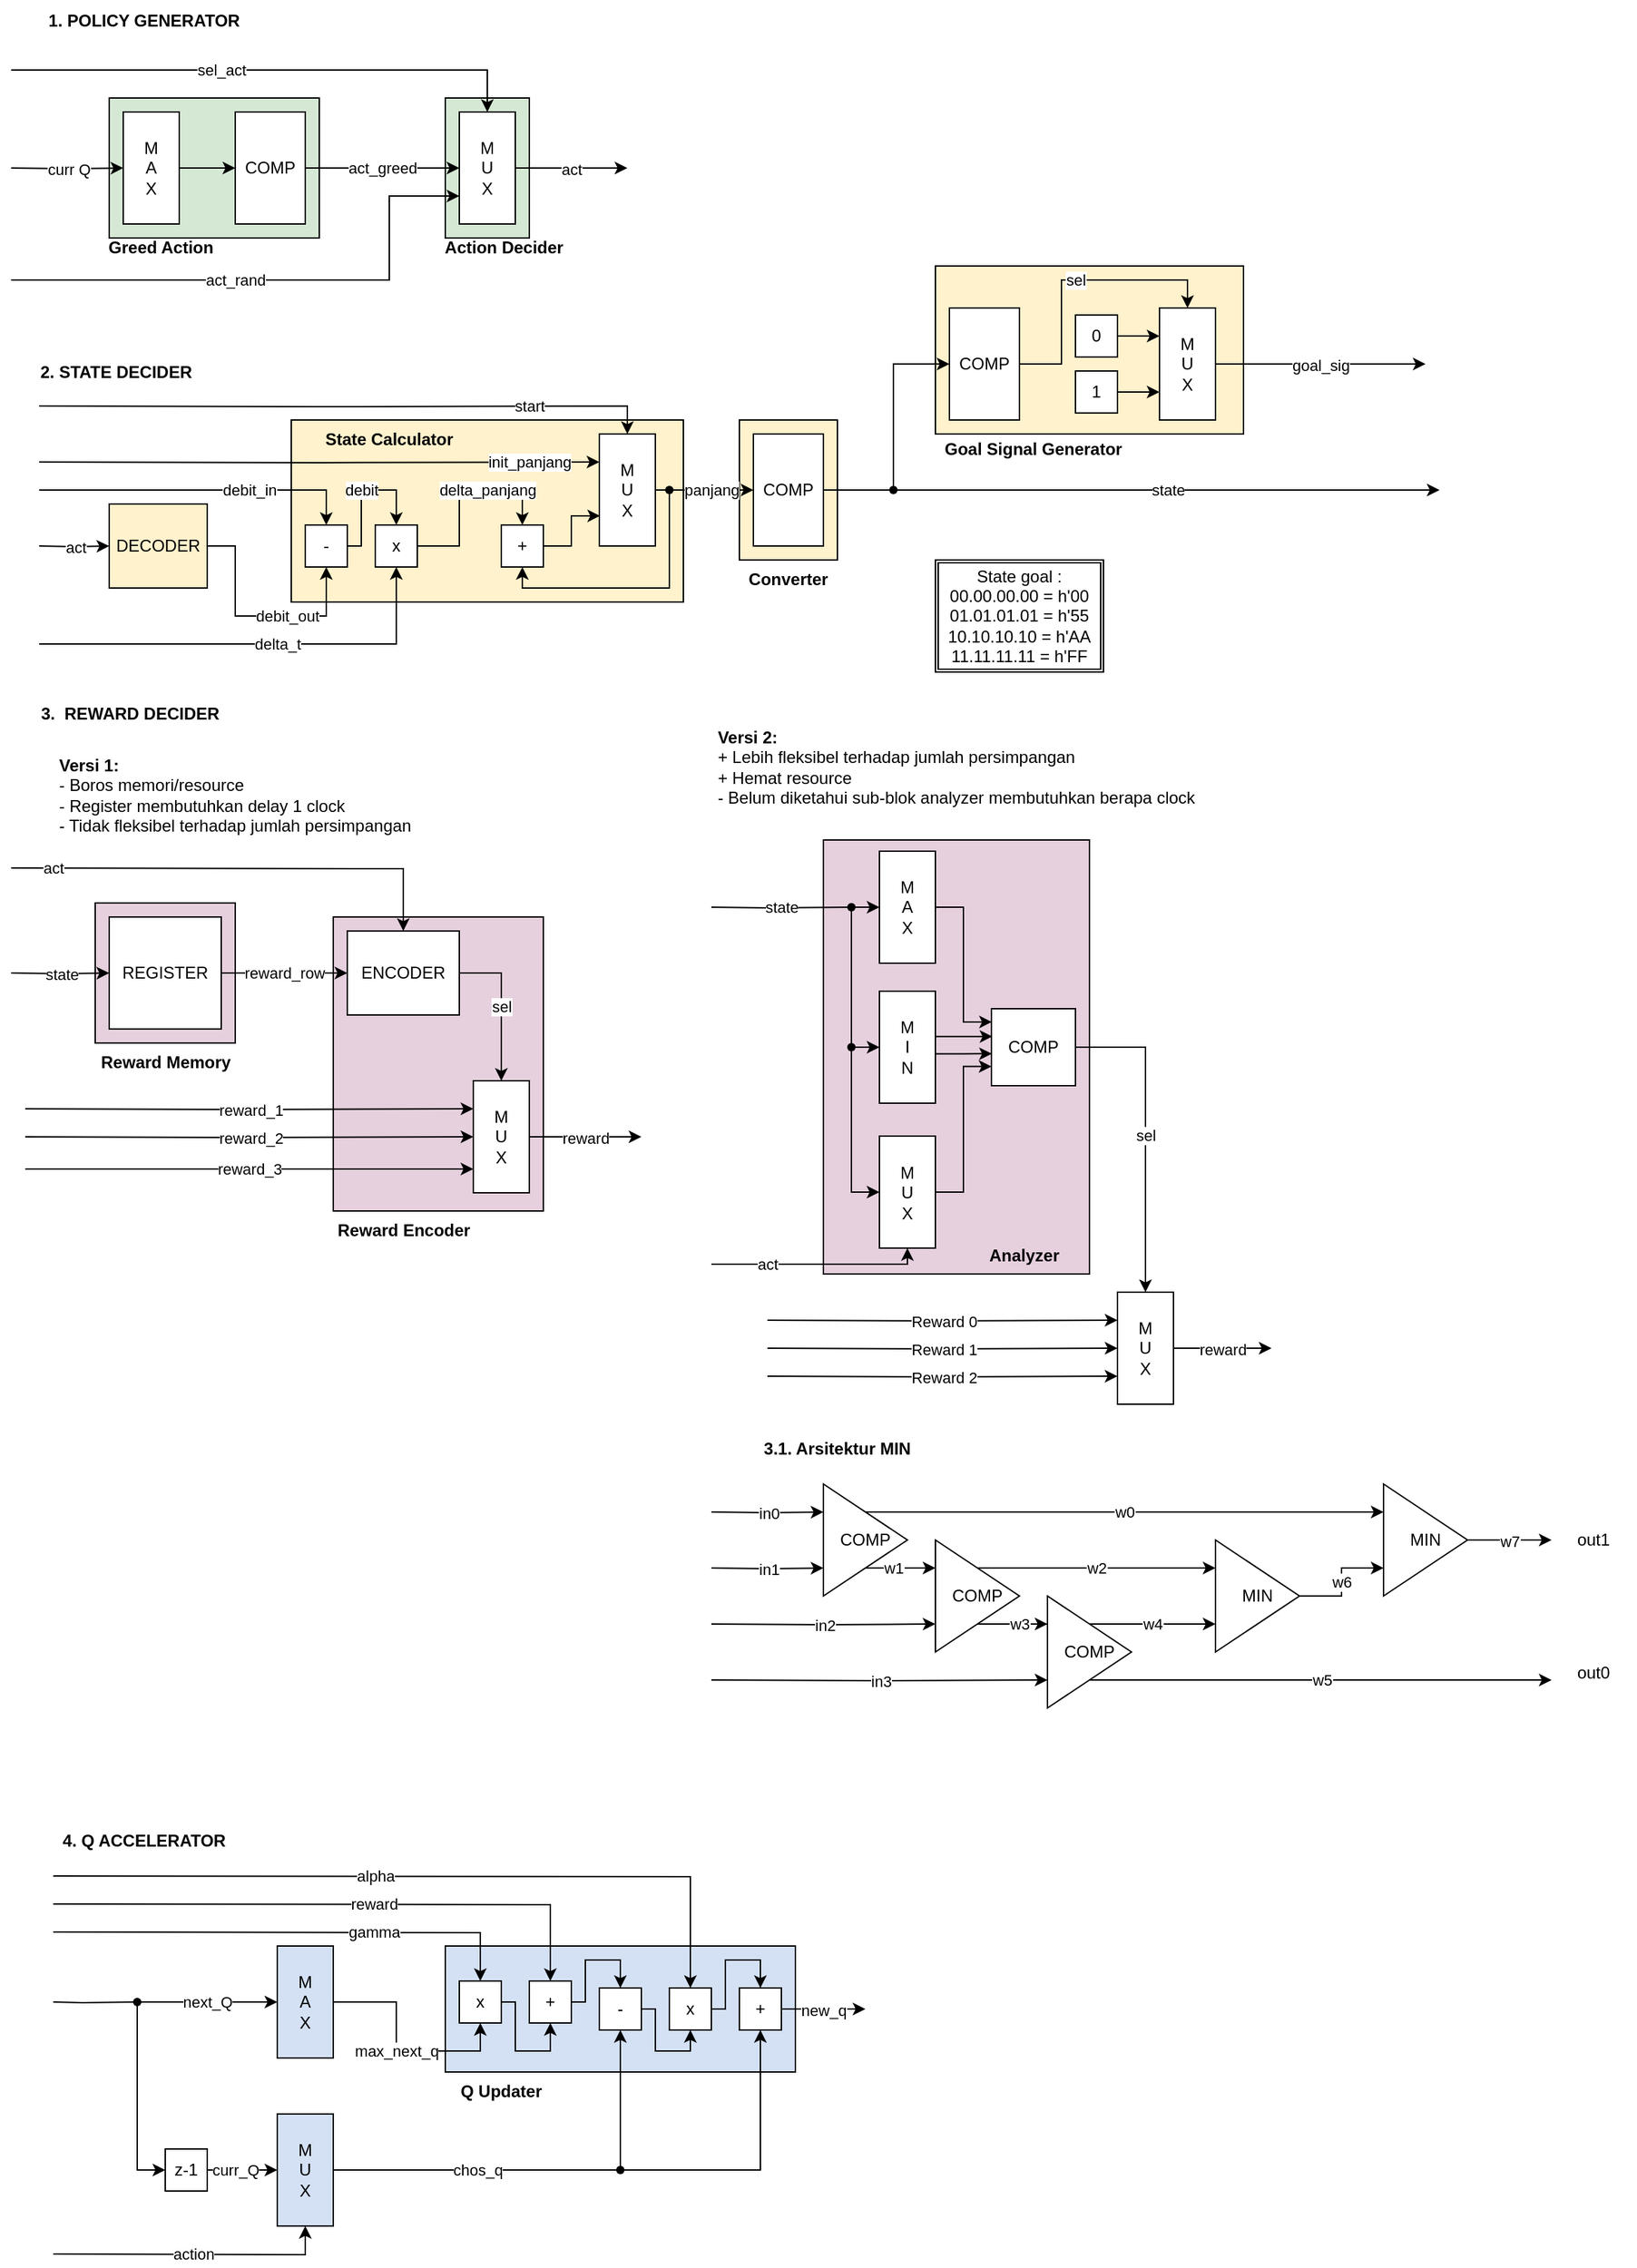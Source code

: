 <mxfile version="16.6.8" type="github" pages="5">
  <diagram id="ibiOQKyL-mADjhCVZYJ8" name="Sub-System">
    <mxGraphModel dx="1278" dy="547" grid="1" gridSize="10" guides="1" tooltips="1" connect="1" arrows="1" fold="1" page="1" pageScale="1" pageWidth="850" pageHeight="1100" math="0" shadow="0">
      <root>
        <mxCell id="0" />
        <mxCell id="1" parent="0" />
        <mxCell id="RxYKYdI8n64CIUrCkolP-7" value="" style="rounded=0;whiteSpace=wrap;html=1;fillColor=#FFF2CC;" parent="1" vertex="1">
          <mxGeometry x="680" y="230" width="220" height="120" as="geometry" />
        </mxCell>
        <mxCell id="RxYKYdI8n64CIUrCkolP-15" value="sel" style="edgeStyle=orthogonalEdgeStyle;rounded=0;orthogonalLoop=1;jettySize=auto;html=1;entryX=0.5;entryY=0;entryDx=0;entryDy=0;" parent="1" source="RxYKYdI8n64CIUrCkolP-8" target="RxYKYdI8n64CIUrCkolP-12" edge="1">
          <mxGeometry relative="1" as="geometry">
            <Array as="points">
              <mxPoint x="770" y="300" />
              <mxPoint x="770" y="240" />
              <mxPoint x="860" y="240" />
            </Array>
          </mxGeometry>
        </mxCell>
        <mxCell id="RxYKYdI8n64CIUrCkolP-8" value="COMP" style="rounded=0;whiteSpace=wrap;html=1;" parent="1" vertex="1">
          <mxGeometry x="690" y="260" width="50" height="80" as="geometry" />
        </mxCell>
        <mxCell id="8x604wCygLvyvU7YE64j-14" value="" style="rounded=0;whiteSpace=wrap;html=1;fillColor=#E6D0DE;" parent="1" vertex="1">
          <mxGeometry x="600" y="640" width="190" height="310" as="geometry" />
        </mxCell>
        <mxCell id="8Y_S_hFf_7bJ75hY1ZtG-148" value="" style="rounded=0;whiteSpace=wrap;html=1;fillColor=#D4E1F5;" parent="1" vertex="1">
          <mxGeometry x="330" y="1430" width="250" height="90" as="geometry" />
        </mxCell>
        <mxCell id="8Y_S_hFf_7bJ75hY1ZtG-110" value="" style="rounded=0;whiteSpace=wrap;html=1;fillColor=#E6D0DE;" parent="1" vertex="1">
          <mxGeometry x="250" y="695" width="150" height="210" as="geometry" />
        </mxCell>
        <mxCell id="8Y_S_hFf_7bJ75hY1ZtG-94" value="" style="rounded=0;whiteSpace=wrap;html=1;fillColor=#E6D0DE;" parent="1" vertex="1">
          <mxGeometry x="80" y="685" width="100" height="100" as="geometry" />
        </mxCell>
        <mxCell id="8Y_S_hFf_7bJ75hY1ZtG-90" value="" style="rounded=0;whiteSpace=wrap;html=1;fillColor=#FFF2CC;" parent="1" vertex="1">
          <mxGeometry x="540" y="340" width="70" height="100" as="geometry" />
        </mxCell>
        <mxCell id="8Y_S_hFf_7bJ75hY1ZtG-87" value="" style="rounded=0;whiteSpace=wrap;html=1;fillColor=#FFF2CC;" parent="1" vertex="1">
          <mxGeometry x="220" y="340" width="280" height="130" as="geometry" />
        </mxCell>
        <mxCell id="8Y_S_hFf_7bJ75hY1ZtG-8" value="" style="rounded=0;whiteSpace=wrap;html=1;fillColor=#D5E8D4;" parent="1" vertex="1">
          <mxGeometry x="330" y="110" width="60" height="100" as="geometry" />
        </mxCell>
        <mxCell id="8Y_S_hFf_7bJ75hY1ZtG-7" value="" style="rounded=0;whiteSpace=wrap;html=1;fillColor=#D5E8D4;" parent="1" vertex="1">
          <mxGeometry x="90" y="110" width="150" height="100" as="geometry" />
        </mxCell>
        <mxCell id="8Y_S_hFf_7bJ75hY1ZtG-1" value="1. POLICY GENERATOR" style="text;html=1;strokeColor=none;fillColor=none;align=center;verticalAlign=middle;whiteSpace=wrap;rounded=0;fontStyle=1" parent="1" vertex="1">
          <mxGeometry x="40" y="40" width="150" height="30" as="geometry" />
        </mxCell>
        <mxCell id="8Y_S_hFf_7bJ75hY1ZtG-5" value="" style="edgeStyle=orthogonalEdgeStyle;rounded=0;orthogonalLoop=1;jettySize=auto;html=1;" parent="1" source="8Y_S_hFf_7bJ75hY1ZtG-2" target="8Y_S_hFf_7bJ75hY1ZtG-3" edge="1">
          <mxGeometry relative="1" as="geometry" />
        </mxCell>
        <mxCell id="8Y_S_hFf_7bJ75hY1ZtG-2" value="M&lt;br&gt;A&lt;br&gt;X" style="rounded=0;whiteSpace=wrap;html=1;" parent="1" vertex="1">
          <mxGeometry x="100" y="120" width="40" height="80" as="geometry" />
        </mxCell>
        <mxCell id="8Y_S_hFf_7bJ75hY1ZtG-6" value="act_greed" style="edgeStyle=orthogonalEdgeStyle;rounded=0;orthogonalLoop=1;jettySize=auto;html=1;" parent="1" source="8Y_S_hFf_7bJ75hY1ZtG-3" target="8Y_S_hFf_7bJ75hY1ZtG-4" edge="1">
          <mxGeometry relative="1" as="geometry" />
        </mxCell>
        <mxCell id="8Y_S_hFf_7bJ75hY1ZtG-3" value="COMP" style="rounded=0;whiteSpace=wrap;html=1;" parent="1" vertex="1">
          <mxGeometry x="180" y="120" width="50" height="80" as="geometry" />
        </mxCell>
        <mxCell id="8Y_S_hFf_7bJ75hY1ZtG-14" value="act" style="edgeStyle=orthogonalEdgeStyle;rounded=0;orthogonalLoop=1;jettySize=auto;html=1;" parent="1" source="8Y_S_hFf_7bJ75hY1ZtG-4" edge="1">
          <mxGeometry relative="1" as="geometry">
            <mxPoint x="460" y="160" as="targetPoint" />
          </mxGeometry>
        </mxCell>
        <mxCell id="8Y_S_hFf_7bJ75hY1ZtG-4" value="M&lt;br&gt;U&lt;br&gt;X" style="rounded=0;whiteSpace=wrap;html=1;" parent="1" vertex="1">
          <mxGeometry x="340" y="120" width="40" height="80" as="geometry" />
        </mxCell>
        <mxCell id="8Y_S_hFf_7bJ75hY1ZtG-11" value="curr Q" style="edgeStyle=orthogonalEdgeStyle;rounded=0;orthogonalLoop=1;jettySize=auto;html=1;entryX=0;entryY=0.5;entryDx=0;entryDy=0;" parent="1" target="8Y_S_hFf_7bJ75hY1ZtG-2" edge="1">
          <mxGeometry relative="1" as="geometry">
            <mxPoint x="20" y="160" as="sourcePoint" />
          </mxGeometry>
        </mxCell>
        <mxCell id="8Y_S_hFf_7bJ75hY1ZtG-15" value="&lt;b&gt;Greed Action&lt;/b&gt;" style="text;html=1;strokeColor=none;fillColor=none;align=center;verticalAlign=middle;whiteSpace=wrap;rounded=0;" parent="1" vertex="1">
          <mxGeometry x="87" y="204" width="80" height="26" as="geometry" />
        </mxCell>
        <mxCell id="8Y_S_hFf_7bJ75hY1ZtG-16" value="&lt;b&gt;Action Decider&lt;/b&gt;" style="text;html=1;strokeColor=none;fillColor=none;align=center;verticalAlign=middle;whiteSpace=wrap;rounded=0;" parent="1" vertex="1">
          <mxGeometry x="322" y="203" width="100" height="27" as="geometry" />
        </mxCell>
        <mxCell id="8Y_S_hFf_7bJ75hY1ZtG-18" value="sel_act" style="edgeStyle=orthogonalEdgeStyle;rounded=0;orthogonalLoop=1;jettySize=auto;html=1;entryX=0.5;entryY=0;entryDx=0;entryDy=0;" parent="1" target="8Y_S_hFf_7bJ75hY1ZtG-4" edge="1">
          <mxGeometry x="-0.189" relative="1" as="geometry">
            <mxPoint x="20" y="90" as="sourcePoint" />
            <Array as="points">
              <mxPoint x="20" y="90" />
              <mxPoint x="360" y="90" />
            </Array>
            <mxPoint as="offset" />
          </mxGeometry>
        </mxCell>
        <mxCell id="8Y_S_hFf_7bJ75hY1ZtG-20" value="act_rand" style="edgeStyle=orthogonalEdgeStyle;rounded=0;orthogonalLoop=1;jettySize=auto;html=1;entryX=0;entryY=0.75;entryDx=0;entryDy=0;" parent="1" target="8Y_S_hFf_7bJ75hY1ZtG-4" edge="1">
          <mxGeometry x="-0.158" relative="1" as="geometry">
            <mxPoint x="20" y="240" as="sourcePoint" />
            <Array as="points">
              <mxPoint x="20" y="240" />
              <mxPoint x="290" y="240" />
              <mxPoint x="290" y="180" />
            </Array>
            <mxPoint as="offset" />
          </mxGeometry>
        </mxCell>
        <mxCell id="8Y_S_hFf_7bJ75hY1ZtG-24" value="2. STATE DECIDER" style="text;html=1;strokeColor=none;fillColor=none;align=center;verticalAlign=middle;whiteSpace=wrap;rounded=0;fontStyle=1" parent="1" vertex="1">
          <mxGeometry x="20" y="291" width="150" height="30" as="geometry" />
        </mxCell>
        <mxCell id="8Y_S_hFf_7bJ75hY1ZtG-39" value="debit_out" style="edgeStyle=orthogonalEdgeStyle;rounded=0;orthogonalLoop=1;jettySize=auto;html=1;entryX=0.5;entryY=1;entryDx=0;entryDy=0;" parent="1" source="8Y_S_hFf_7bJ75hY1ZtG-36" target="8Y_S_hFf_7bJ75hY1ZtG-38" edge="1">
          <mxGeometry x="0.25" relative="1" as="geometry">
            <Array as="points">
              <mxPoint x="180" y="430" />
              <mxPoint x="180" y="480" />
              <mxPoint x="245" y="480" />
            </Array>
            <mxPoint as="offset" />
          </mxGeometry>
        </mxCell>
        <mxCell id="8Y_S_hFf_7bJ75hY1ZtG-36" value="DECODER" style="rounded=0;whiteSpace=wrap;html=1;fillColor=#FFF2CC;" parent="1" vertex="1">
          <mxGeometry x="90" y="400" width="70" height="60" as="geometry" />
        </mxCell>
        <mxCell id="8Y_S_hFf_7bJ75hY1ZtG-54" value="delta_panjang" style="edgeStyle=orthogonalEdgeStyle;rounded=0;orthogonalLoop=1;jettySize=auto;html=1;entryX=0.5;entryY=0;entryDx=0;entryDy=0;" parent="1" source="8Y_S_hFf_7bJ75hY1ZtG-37" target="8Y_S_hFf_7bJ75hY1ZtG-53" edge="1">
          <mxGeometry x="0.286" relative="1" as="geometry">
            <Array as="points">
              <mxPoint x="340" y="430" />
              <mxPoint x="340" y="390" />
              <mxPoint x="385" y="390" />
            </Array>
            <mxPoint as="offset" />
          </mxGeometry>
        </mxCell>
        <mxCell id="8Y_S_hFf_7bJ75hY1ZtG-37" value="x" style="rounded=0;whiteSpace=wrap;html=1;fillColor=#FFFFFF;" parent="1" vertex="1">
          <mxGeometry x="280" y="415" width="30" height="30" as="geometry" />
        </mxCell>
        <mxCell id="8Y_S_hFf_7bJ75hY1ZtG-42" value="debit" style="edgeStyle=orthogonalEdgeStyle;rounded=0;orthogonalLoop=1;jettySize=auto;html=1;" parent="1" source="8Y_S_hFf_7bJ75hY1ZtG-38" target="8Y_S_hFf_7bJ75hY1ZtG-37" edge="1">
          <mxGeometry relative="1" as="geometry">
            <Array as="points">
              <mxPoint x="270" y="430" />
              <mxPoint x="270" y="390" />
              <mxPoint x="295" y="390" />
            </Array>
          </mxGeometry>
        </mxCell>
        <mxCell id="8Y_S_hFf_7bJ75hY1ZtG-38" value="-" style="rounded=0;whiteSpace=wrap;html=1;fillColor=#FFFFFF;" parent="1" vertex="1">
          <mxGeometry x="230" y="415" width="30" height="30" as="geometry" />
        </mxCell>
        <mxCell id="8Y_S_hFf_7bJ75hY1ZtG-41" value="debit_in" style="edgeStyle=orthogonalEdgeStyle;rounded=0;orthogonalLoop=1;jettySize=auto;html=1;entryX=0.5;entryY=0;entryDx=0;entryDy=0;" parent="1" target="8Y_S_hFf_7bJ75hY1ZtG-38" edge="1">
          <mxGeometry x="0.304" relative="1" as="geometry">
            <mxPoint x="40" y="390" as="sourcePoint" />
            <mxPoint x="245" y="400" as="targetPoint" />
            <Array as="points">
              <mxPoint x="40" y="390" />
              <mxPoint x="245" y="390" />
            </Array>
            <mxPoint as="offset" />
          </mxGeometry>
        </mxCell>
        <mxCell id="8Y_S_hFf_7bJ75hY1ZtG-44" value="delta_t" style="edgeStyle=orthogonalEdgeStyle;rounded=0;orthogonalLoop=1;jettySize=auto;html=1;entryX=0.5;entryY=1;entryDx=0;entryDy=0;" parent="1" target="8Y_S_hFf_7bJ75hY1ZtG-37" edge="1">
          <mxGeometry x="0.097" relative="1" as="geometry">
            <mxPoint x="40" y="500" as="sourcePoint" />
            <Array as="points">
              <mxPoint x="40" y="500" />
              <mxPoint x="295" y="500" />
            </Array>
            <mxPoint as="offset" />
          </mxGeometry>
        </mxCell>
        <mxCell id="8Y_S_hFf_7bJ75hY1ZtG-57" value="" style="edgeStyle=orthogonalEdgeStyle;rounded=0;orthogonalLoop=1;jettySize=auto;html=1;endArrow=none;html=1;rounded=0;exitX=1;exitY=0.5;exitDx=0;exitDy=0;" parent="1" source="8Y_S_hFf_7bJ75hY1ZtG-45" target="8Y_S_hFf_7bJ75hY1ZtG-56" edge="1">
          <mxGeometry x="0.429" relative="1" as="geometry">
            <mxPoint x="466" y="390.012" as="sourcePoint" />
            <mxPoint x="511" y="390" as="targetPoint" />
            <mxPoint as="offset" />
          </mxGeometry>
        </mxCell>
        <mxCell id="8Y_S_hFf_7bJ75hY1ZtG-45" value="M&lt;br&gt;U&lt;br&gt;X" style="rounded=0;whiteSpace=wrap;html=1;fillColor=#FFFFFF;" parent="1" vertex="1">
          <mxGeometry x="440" y="350" width="40" height="80" as="geometry" />
        </mxCell>
        <mxCell id="8Y_S_hFf_7bJ75hY1ZtG-48" value="init_panjang" style="edgeStyle=orthogonalEdgeStyle;rounded=0;orthogonalLoop=1;jettySize=auto;html=1;entryX=0;entryY=0.25;entryDx=0;entryDy=0;" parent="1" target="8Y_S_hFf_7bJ75hY1ZtG-45" edge="1">
          <mxGeometry x="0.75" relative="1" as="geometry">
            <mxPoint x="40" y="370" as="sourcePoint" />
            <mxPoint as="offset" />
          </mxGeometry>
        </mxCell>
        <mxCell id="8Y_S_hFf_7bJ75hY1ZtG-50" value="act" style="edgeStyle=orthogonalEdgeStyle;rounded=0;orthogonalLoop=1;jettySize=auto;html=1;" parent="1" target="8Y_S_hFf_7bJ75hY1ZtG-36" edge="1">
          <mxGeometry relative="1" as="geometry">
            <mxPoint x="40.0" y="430" as="sourcePoint" />
          </mxGeometry>
        </mxCell>
        <mxCell id="8Y_S_hFf_7bJ75hY1ZtG-52" value="start" style="edgeStyle=orthogonalEdgeStyle;rounded=0;orthogonalLoop=1;jettySize=auto;html=1;entryX=0.5;entryY=0;entryDx=0;entryDy=0;" parent="1" target="8Y_S_hFf_7bJ75hY1ZtG-45" edge="1">
          <mxGeometry x="0.591" relative="1" as="geometry">
            <mxPoint x="40" y="330" as="sourcePoint" />
            <mxPoint as="offset" />
          </mxGeometry>
        </mxCell>
        <mxCell id="8Y_S_hFf_7bJ75hY1ZtG-66" style="edgeStyle=orthogonalEdgeStyle;rounded=0;orthogonalLoop=1;jettySize=auto;html=1;entryX=0.013;entryY=0.731;entryDx=0;entryDy=0;entryPerimeter=0;" parent="1" source="8Y_S_hFf_7bJ75hY1ZtG-53" target="8Y_S_hFf_7bJ75hY1ZtG-45" edge="1">
          <mxGeometry relative="1" as="geometry">
            <Array as="points">
              <mxPoint x="420" y="430" />
              <mxPoint x="420" y="408" />
            </Array>
          </mxGeometry>
        </mxCell>
        <mxCell id="8Y_S_hFf_7bJ75hY1ZtG-53" value="+" style="rounded=0;whiteSpace=wrap;html=1;fillColor=#FFFFFF;" parent="1" vertex="1">
          <mxGeometry x="370" y="415" width="30" height="30" as="geometry" />
        </mxCell>
        <mxCell id="8Y_S_hFf_7bJ75hY1ZtG-58" style="edgeStyle=orthogonalEdgeStyle;rounded=0;orthogonalLoop=1;jettySize=auto;html=1;entryX=0.5;entryY=1;entryDx=0;entryDy=0;" parent="1" source="8Y_S_hFf_7bJ75hY1ZtG-56" target="8Y_S_hFf_7bJ75hY1ZtG-53" edge="1">
          <mxGeometry relative="1" as="geometry">
            <Array as="points">
              <mxPoint x="490" y="460" />
              <mxPoint x="385" y="460" />
            </Array>
          </mxGeometry>
        </mxCell>
        <mxCell id="8Y_S_hFf_7bJ75hY1ZtG-59" value="panjang" style="edgeStyle=orthogonalEdgeStyle;rounded=0;orthogonalLoop=1;jettySize=auto;html=1;entryX=0;entryY=0.5;entryDx=0;entryDy=0;" parent="1" source="8Y_S_hFf_7bJ75hY1ZtG-56" target="8Y_S_hFf_7bJ75hY1ZtG-89" edge="1">
          <mxGeometry relative="1" as="geometry">
            <mxPoint x="560" y="390" as="targetPoint" />
            <mxPoint as="offset" />
          </mxGeometry>
        </mxCell>
        <mxCell id="8Y_S_hFf_7bJ75hY1ZtG-56" value="" style="shape=waypoint;sketch=0;fillStyle=solid;size=6;pointerEvents=1;points=[];fillColor=none;resizable=0;rotatable=0;perimeter=centerPerimeter;snapToPoint=1;" parent="1" vertex="1">
          <mxGeometry x="470" y="370" width="40" height="40" as="geometry" />
        </mxCell>
        <mxCell id="8Y_S_hFf_7bJ75hY1ZtG-86" value="3.&amp;nbsp; REWARD DECIDER" style="text;html=1;strokeColor=none;fillColor=none;align=center;verticalAlign=middle;whiteSpace=wrap;rounded=0;fontStyle=1" parent="1" vertex="1">
          <mxGeometry x="30" y="535" width="150" height="30" as="geometry" />
        </mxCell>
        <mxCell id="8Y_S_hFf_7bJ75hY1ZtG-88" value="&lt;b&gt;State Calculator&lt;/b&gt;" style="text;html=1;strokeColor=none;fillColor=none;align=center;verticalAlign=middle;whiteSpace=wrap;rounded=0;" parent="1" vertex="1">
          <mxGeometry x="220" y="340" width="140" height="27" as="geometry" />
        </mxCell>
        <mxCell id="8Y_S_hFf_7bJ75hY1ZtG-91" value="state" style="edgeStyle=orthogonalEdgeStyle;rounded=0;orthogonalLoop=1;jettySize=auto;html=1;startArrow=none;" parent="1" source="RxYKYdI8n64CIUrCkolP-1" edge="1">
          <mxGeometry relative="1" as="geometry">
            <mxPoint x="1040" y="390" as="targetPoint" />
          </mxGeometry>
        </mxCell>
        <mxCell id="8Y_S_hFf_7bJ75hY1ZtG-89" value="COMP" style="rounded=0;whiteSpace=wrap;html=1;" parent="1" vertex="1">
          <mxGeometry x="550" y="350" width="50" height="80" as="geometry" />
        </mxCell>
        <mxCell id="8Y_S_hFf_7bJ75hY1ZtG-92" value="&lt;b&gt;Converter&lt;/b&gt;" style="text;html=1;strokeColor=none;fillColor=none;align=center;verticalAlign=middle;whiteSpace=wrap;rounded=0;" parent="1" vertex="1">
          <mxGeometry x="540" y="440" width="70" height="27" as="geometry" />
        </mxCell>
        <mxCell id="8Y_S_hFf_7bJ75hY1ZtG-99" value="reward_row" style="edgeStyle=orthogonalEdgeStyle;rounded=0;orthogonalLoop=1;jettySize=auto;html=1;entryX=0;entryY=0.5;entryDx=0;entryDy=0;" parent="1" source="8Y_S_hFf_7bJ75hY1ZtG-93" target="8Y_S_hFf_7bJ75hY1ZtG-98" edge="1">
          <mxGeometry relative="1" as="geometry" />
        </mxCell>
        <mxCell id="8Y_S_hFf_7bJ75hY1ZtG-93" value="REGISTER" style="rounded=0;whiteSpace=wrap;html=1;fillColor=#FFFFFF;" parent="1" vertex="1">
          <mxGeometry x="90" y="695" width="80" height="80" as="geometry" />
        </mxCell>
        <mxCell id="8Y_S_hFf_7bJ75hY1ZtG-95" value="&lt;b&gt;Reward Memory&lt;/b&gt;" style="text;html=1;strokeColor=none;fillColor=none;align=center;verticalAlign=middle;whiteSpace=wrap;rounded=0;" parent="1" vertex="1">
          <mxGeometry x="76.5" y="785" width="107" height="27" as="geometry" />
        </mxCell>
        <mxCell id="8Y_S_hFf_7bJ75hY1ZtG-97" value="state" style="edgeStyle=orthogonalEdgeStyle;rounded=0;orthogonalLoop=1;jettySize=auto;html=1;entryX=0;entryY=0.5;entryDx=0;entryDy=0;" parent="1" target="8Y_S_hFf_7bJ75hY1ZtG-93" edge="1">
          <mxGeometry relative="1" as="geometry">
            <mxPoint x="20" y="735" as="sourcePoint" />
          </mxGeometry>
        </mxCell>
        <mxCell id="8Y_S_hFf_7bJ75hY1ZtG-102" value="sel" style="edgeStyle=orthogonalEdgeStyle;rounded=0;orthogonalLoop=1;jettySize=auto;html=1;entryX=0.5;entryY=0;entryDx=0;entryDy=0;" parent="1" source="8Y_S_hFf_7bJ75hY1ZtG-98" target="8Y_S_hFf_7bJ75hY1ZtG-101" edge="1">
          <mxGeometry relative="1" as="geometry" />
        </mxCell>
        <mxCell id="8Y_S_hFf_7bJ75hY1ZtG-98" value="ENCODER" style="rounded=0;whiteSpace=wrap;html=1;fillColor=#FFFFFF;" parent="1" vertex="1">
          <mxGeometry x="260" y="705" width="80" height="60" as="geometry" />
        </mxCell>
        <mxCell id="8Y_S_hFf_7bJ75hY1ZtG-109" value="reward" style="edgeStyle=orthogonalEdgeStyle;rounded=0;orthogonalLoop=1;jettySize=auto;html=1;" parent="1" source="8Y_S_hFf_7bJ75hY1ZtG-101" edge="1">
          <mxGeometry relative="1" as="geometry">
            <mxPoint x="470" y="852" as="targetPoint" />
          </mxGeometry>
        </mxCell>
        <mxCell id="8Y_S_hFf_7bJ75hY1ZtG-101" value="M&lt;br&gt;U&lt;br&gt;X" style="rounded=0;whiteSpace=wrap;html=1;fillColor=#FFFFFF;" parent="1" vertex="1">
          <mxGeometry x="350" y="812" width="40" height="80" as="geometry" />
        </mxCell>
        <mxCell id="8Y_S_hFf_7bJ75hY1ZtG-105" value="reward_1" style="edgeStyle=orthogonalEdgeStyle;rounded=0;orthogonalLoop=1;jettySize=auto;html=1;entryX=0;entryY=0.25;entryDx=0;entryDy=0;exitX=0.418;exitY=0.418;exitDx=0;exitDy=0;exitPerimeter=0;" parent="1" target="8Y_S_hFf_7bJ75hY1ZtG-101" edge="1">
          <mxGeometry relative="1" as="geometry">
            <mxPoint x="30" y="832" as="sourcePoint" />
          </mxGeometry>
        </mxCell>
        <mxCell id="8Y_S_hFf_7bJ75hY1ZtG-106" value="reward_2" style="edgeStyle=orthogonalEdgeStyle;rounded=0;orthogonalLoop=1;jettySize=auto;html=1;entryX=0;entryY=0.5;entryDx=0;entryDy=0;" parent="1" target="8Y_S_hFf_7bJ75hY1ZtG-101" edge="1">
          <mxGeometry relative="1" as="geometry">
            <mxPoint x="30" y="852" as="sourcePoint" />
            <mxPoint x="320" y="852" as="targetPoint" />
          </mxGeometry>
        </mxCell>
        <mxCell id="8Y_S_hFf_7bJ75hY1ZtG-108" value="reward_3" style="edgeStyle=orthogonalEdgeStyle;rounded=0;orthogonalLoop=1;jettySize=auto;html=1;" parent="1" edge="1">
          <mxGeometry relative="1" as="geometry">
            <mxPoint x="30" y="875" as="sourcePoint" />
            <mxPoint x="350" y="875" as="targetPoint" />
          </mxGeometry>
        </mxCell>
        <mxCell id="8Y_S_hFf_7bJ75hY1ZtG-111" value="&lt;b&gt;Reward Encoder&lt;/b&gt;" style="text;html=1;strokeColor=none;fillColor=none;align=center;verticalAlign=middle;whiteSpace=wrap;rounded=0;" parent="1" vertex="1">
          <mxGeometry x="246.5" y="905" width="107" height="27" as="geometry" />
        </mxCell>
        <mxCell id="8Y_S_hFf_7bJ75hY1ZtG-114" value="act" style="edgeStyle=orthogonalEdgeStyle;rounded=0;orthogonalLoop=1;jettySize=auto;html=1;" parent="1" target="8Y_S_hFf_7bJ75hY1ZtG-98" edge="1">
          <mxGeometry x="-0.815" relative="1" as="geometry">
            <mxPoint x="20" y="660" as="sourcePoint" />
            <mxPoint as="offset" />
          </mxGeometry>
        </mxCell>
        <mxCell id="8Y_S_hFf_7bJ75hY1ZtG-115" value="4. Q ACCELERATOR" style="text;html=1;strokeColor=none;fillColor=none;align=center;verticalAlign=middle;whiteSpace=wrap;rounded=0;fontStyle=1" parent="1" vertex="1">
          <mxGeometry x="40" y="1340" width="150" height="30" as="geometry" />
        </mxCell>
        <mxCell id="8Y_S_hFf_7bJ75hY1ZtG-126" value="max_next_q" style="edgeStyle=orthogonalEdgeStyle;rounded=0;orthogonalLoop=1;jettySize=auto;html=1;entryX=0.5;entryY=1;entryDx=0;entryDy=0;" parent="1" source="8Y_S_hFf_7bJ75hY1ZtG-117" target="8Y_S_hFf_7bJ75hY1ZtG-124" edge="1">
          <mxGeometry relative="1" as="geometry" />
        </mxCell>
        <mxCell id="8Y_S_hFf_7bJ75hY1ZtG-117" value="M&lt;br&gt;A&lt;br&gt;X" style="rounded=0;whiteSpace=wrap;html=1;fillColor=#D4E1F5;" parent="1" vertex="1">
          <mxGeometry x="210" y="1430" width="40" height="80" as="geometry" />
        </mxCell>
        <mxCell id="8Y_S_hFf_7bJ75hY1ZtG-135" value="" style="edgeStyle=orthogonalEdgeStyle;rounded=0;orthogonalLoop=1;jettySize=auto;html=1;entryX=0.5;entryY=1;entryDx=0;entryDy=0;startArrow=none;" parent="1" source="8Y_S_hFf_7bJ75hY1ZtG-143" target="8Y_S_hFf_7bJ75hY1ZtG-133" edge="1">
          <mxGeometry relative="1" as="geometry" />
        </mxCell>
        <mxCell id="8Y_S_hFf_7bJ75hY1ZtG-118" value="M&lt;br&gt;U&lt;br&gt;X" style="rounded=0;whiteSpace=wrap;html=1;fillColor=#D4E1F5;" parent="1" vertex="1">
          <mxGeometry x="210" y="1550" width="40" height="80" as="geometry" />
        </mxCell>
        <mxCell id="8Y_S_hFf_7bJ75hY1ZtG-123" value="curr_Q" style="edgeStyle=orthogonalEdgeStyle;rounded=0;orthogonalLoop=1;jettySize=auto;html=1;entryX=0;entryY=0.5;entryDx=0;entryDy=0;" parent="1" source="8Y_S_hFf_7bJ75hY1ZtG-119" target="8Y_S_hFf_7bJ75hY1ZtG-118" edge="1">
          <mxGeometry x="-0.2" relative="1" as="geometry">
            <mxPoint as="offset" />
          </mxGeometry>
        </mxCell>
        <mxCell id="8Y_S_hFf_7bJ75hY1ZtG-119" value="z-1" style="rounded=0;whiteSpace=wrap;html=1;fillColor=#FFFFFF;" parent="1" vertex="1">
          <mxGeometry x="130" y="1575" width="30" height="30" as="geometry" />
        </mxCell>
        <mxCell id="8Y_S_hFf_7bJ75hY1ZtG-121" value="next_Q" style="edgeStyle=orthogonalEdgeStyle;rounded=0;orthogonalLoop=1;jettySize=auto;html=1;" parent="1" source="8Y_S_hFf_7bJ75hY1ZtG-120" target="8Y_S_hFf_7bJ75hY1ZtG-117" edge="1">
          <mxGeometry relative="1" as="geometry" />
        </mxCell>
        <mxCell id="8Y_S_hFf_7bJ75hY1ZtG-122" style="edgeStyle=orthogonalEdgeStyle;rounded=0;orthogonalLoop=1;jettySize=auto;html=1;entryX=0;entryY=0.5;entryDx=0;entryDy=0;" parent="1" source="8Y_S_hFf_7bJ75hY1ZtG-120" target="8Y_S_hFf_7bJ75hY1ZtG-119" edge="1">
          <mxGeometry relative="1" as="geometry" />
        </mxCell>
        <mxCell id="8Y_S_hFf_7bJ75hY1ZtG-120" value="" style="shape=waypoint;sketch=0;fillStyle=solid;size=6;pointerEvents=1;points=[];fillColor=none;resizable=0;rotatable=0;perimeter=centerPerimeter;snapToPoint=1;" parent="1" vertex="1">
          <mxGeometry x="90" y="1450" width="40" height="40" as="geometry" />
        </mxCell>
        <mxCell id="8Y_S_hFf_7bJ75hY1ZtG-130" style="edgeStyle=orthogonalEdgeStyle;rounded=0;orthogonalLoop=1;jettySize=auto;html=1;entryX=0.5;entryY=1;entryDx=0;entryDy=0;" parent="1" source="8Y_S_hFf_7bJ75hY1ZtG-124" target="8Y_S_hFf_7bJ75hY1ZtG-129" edge="1">
          <mxGeometry relative="1" as="geometry">
            <Array as="points">
              <mxPoint x="380" y="1470" />
              <mxPoint x="380" y="1505" />
              <mxPoint x="405" y="1505" />
            </Array>
          </mxGeometry>
        </mxCell>
        <mxCell id="8Y_S_hFf_7bJ75hY1ZtG-124" value="x" style="rounded=0;whiteSpace=wrap;html=1;fillColor=#FFFFFF;" parent="1" vertex="1">
          <mxGeometry x="340" y="1455" width="30" height="30" as="geometry" />
        </mxCell>
        <mxCell id="8Y_S_hFf_7bJ75hY1ZtG-128" value="gamma" style="edgeStyle=orthogonalEdgeStyle;rounded=0;orthogonalLoop=1;jettySize=auto;html=1;" parent="1" target="8Y_S_hFf_7bJ75hY1ZtG-124" edge="1">
          <mxGeometry x="0.353" relative="1" as="geometry">
            <mxPoint x="50" y="1420" as="sourcePoint" />
            <mxPoint as="offset" />
          </mxGeometry>
        </mxCell>
        <mxCell id="8Y_S_hFf_7bJ75hY1ZtG-134" style="edgeStyle=orthogonalEdgeStyle;rounded=0;orthogonalLoop=1;jettySize=auto;html=1;entryX=0.5;entryY=0;entryDx=0;entryDy=0;" parent="1" source="8Y_S_hFf_7bJ75hY1ZtG-129" target="8Y_S_hFf_7bJ75hY1ZtG-133" edge="1">
          <mxGeometry relative="1" as="geometry">
            <Array as="points">
              <mxPoint x="430" y="1470" />
              <mxPoint x="430" y="1440" />
              <mxPoint x="455" y="1440" />
            </Array>
          </mxGeometry>
        </mxCell>
        <mxCell id="8Y_S_hFf_7bJ75hY1ZtG-129" value="+" style="rounded=0;whiteSpace=wrap;html=1;fillColor=#FFFFFF;" parent="1" vertex="1">
          <mxGeometry x="390" y="1455" width="30" height="30" as="geometry" />
        </mxCell>
        <mxCell id="8Y_S_hFf_7bJ75hY1ZtG-132" value="reward" style="edgeStyle=orthogonalEdgeStyle;rounded=0;orthogonalLoop=1;jettySize=auto;html=1;entryX=0.5;entryY=0;entryDx=0;entryDy=0;" parent="1" target="8Y_S_hFf_7bJ75hY1ZtG-129" edge="1">
          <mxGeometry x="0.122" relative="1" as="geometry">
            <mxPoint x="50" y="1400" as="sourcePoint" />
            <mxPoint as="offset" />
          </mxGeometry>
        </mxCell>
        <mxCell id="8Y_S_hFf_7bJ75hY1ZtG-138" style="edgeStyle=orthogonalEdgeStyle;rounded=0;orthogonalLoop=1;jettySize=auto;html=1;entryX=0.5;entryY=1;entryDx=0;entryDy=0;" parent="1" source="8Y_S_hFf_7bJ75hY1ZtG-133" target="8Y_S_hFf_7bJ75hY1ZtG-136" edge="1">
          <mxGeometry relative="1" as="geometry">
            <Array as="points">
              <mxPoint x="480" y="1475" />
              <mxPoint x="480" y="1505" />
              <mxPoint x="505" y="1505" />
            </Array>
          </mxGeometry>
        </mxCell>
        <mxCell id="8Y_S_hFf_7bJ75hY1ZtG-133" value="-" style="rounded=0;whiteSpace=wrap;html=1;fillColor=#FFFFFF;" parent="1" vertex="1">
          <mxGeometry x="440" y="1460" width="30" height="30" as="geometry" />
        </mxCell>
        <mxCell id="8Y_S_hFf_7bJ75hY1ZtG-142" style="edgeStyle=orthogonalEdgeStyle;rounded=0;orthogonalLoop=1;jettySize=auto;html=1;entryX=0.5;entryY=0;entryDx=0;entryDy=0;" parent="1" source="8Y_S_hFf_7bJ75hY1ZtG-136" target="8Y_S_hFf_7bJ75hY1ZtG-141" edge="1">
          <mxGeometry relative="1" as="geometry">
            <Array as="points">
              <mxPoint x="530" y="1475" />
              <mxPoint x="530" y="1440" />
              <mxPoint x="555" y="1440" />
            </Array>
          </mxGeometry>
        </mxCell>
        <mxCell id="8Y_S_hFf_7bJ75hY1ZtG-136" value="x" style="rounded=0;whiteSpace=wrap;html=1;fillColor=#FFFFFF;" parent="1" vertex="1">
          <mxGeometry x="490" y="1460" width="30" height="30" as="geometry" />
        </mxCell>
        <mxCell id="8Y_S_hFf_7bJ75hY1ZtG-140" value="alpha" style="edgeStyle=orthogonalEdgeStyle;rounded=0;orthogonalLoop=1;jettySize=auto;html=1;entryX=0.5;entryY=0;entryDx=0;entryDy=0;" parent="1" target="8Y_S_hFf_7bJ75hY1ZtG-136" edge="1">
          <mxGeometry x="-0.14" relative="1" as="geometry">
            <mxPoint x="50" y="1380" as="sourcePoint" />
            <mxPoint as="offset" />
          </mxGeometry>
        </mxCell>
        <mxCell id="8Y_S_hFf_7bJ75hY1ZtG-153" value="new_q" style="edgeStyle=orthogonalEdgeStyle;rounded=0;orthogonalLoop=1;jettySize=auto;html=1;" parent="1" source="8Y_S_hFf_7bJ75hY1ZtG-141" edge="1">
          <mxGeometry relative="1" as="geometry">
            <mxPoint x="630" y="1475" as="targetPoint" />
          </mxGeometry>
        </mxCell>
        <mxCell id="8Y_S_hFf_7bJ75hY1ZtG-141" value="+" style="rounded=0;whiteSpace=wrap;html=1;fillColor=#FFFFFF;" parent="1" vertex="1">
          <mxGeometry x="540" y="1460" width="30" height="30" as="geometry" />
        </mxCell>
        <mxCell id="8Y_S_hFf_7bJ75hY1ZtG-145" style="edgeStyle=orthogonalEdgeStyle;rounded=0;orthogonalLoop=1;jettySize=auto;html=1;entryX=0.5;entryY=1;entryDx=0;entryDy=0;" parent="1" source="8Y_S_hFf_7bJ75hY1ZtG-143" target="8Y_S_hFf_7bJ75hY1ZtG-141" edge="1">
          <mxGeometry relative="1" as="geometry" />
        </mxCell>
        <mxCell id="8Y_S_hFf_7bJ75hY1ZtG-143" value="" style="shape=waypoint;sketch=0;fillStyle=solid;size=6;pointerEvents=1;points=[];fillColor=none;resizable=0;rotatable=0;perimeter=centerPerimeter;snapToPoint=1;" parent="1" vertex="1">
          <mxGeometry x="435" y="1570" width="40" height="40" as="geometry" />
        </mxCell>
        <mxCell id="8Y_S_hFf_7bJ75hY1ZtG-144" value="chos_q" style="edgeStyle=orthogonalEdgeStyle;rounded=0;orthogonalLoop=1;jettySize=auto;html=1;entryDx=0;entryDy=0;endArrow=none;" parent="1" source="8Y_S_hFf_7bJ75hY1ZtG-118" target="8Y_S_hFf_7bJ75hY1ZtG-143" edge="1">
          <mxGeometry relative="1" as="geometry">
            <mxPoint x="250" y="1590.032" as="sourcePoint" />
            <mxPoint x="505" y="1485" as="targetPoint" />
          </mxGeometry>
        </mxCell>
        <mxCell id="8Y_S_hFf_7bJ75hY1ZtG-149" value="&lt;b&gt;Q Updater&lt;/b&gt;" style="text;html=1;strokeColor=none;fillColor=none;align=center;verticalAlign=middle;whiteSpace=wrap;rounded=0;" parent="1" vertex="1">
          <mxGeometry x="330" y="1520" width="80" height="27" as="geometry" />
        </mxCell>
        <mxCell id="8Y_S_hFf_7bJ75hY1ZtG-152" value="" style="edgeStyle=orthogonalEdgeStyle;rounded=0;orthogonalLoop=1;jettySize=auto;html=1;endArrow=none;" parent="1" target="8Y_S_hFf_7bJ75hY1ZtG-120" edge="1">
          <mxGeometry relative="1" as="geometry">
            <mxPoint x="50" y="1470" as="sourcePoint" />
          </mxGeometry>
        </mxCell>
        <mxCell id="8Y_S_hFf_7bJ75hY1ZtG-155" value="action" style="edgeStyle=orthogonalEdgeStyle;rounded=0;orthogonalLoop=1;jettySize=auto;html=1;entryX=0.5;entryY=1;entryDx=0;entryDy=0;" parent="1" target="8Y_S_hFf_7bJ75hY1ZtG-118" edge="1">
          <mxGeometry relative="1" as="geometry">
            <mxPoint x="50" y="1650" as="sourcePoint" />
          </mxGeometry>
        </mxCell>
        <mxCell id="8x604wCygLvyvU7YE64j-20" style="edgeStyle=orthogonalEdgeStyle;rounded=0;orthogonalLoop=1;jettySize=auto;html=1;entryX=0.005;entryY=0.172;entryDx=0;entryDy=0;entryPerimeter=0;" parent="1" source="8x604wCygLvyvU7YE64j-2" target="8x604wCygLvyvU7YE64j-19" edge="1">
          <mxGeometry relative="1" as="geometry" />
        </mxCell>
        <mxCell id="8x604wCygLvyvU7YE64j-2" value="M&lt;br&gt;A&lt;br&gt;X" style="rounded=0;whiteSpace=wrap;html=1;fillColor=#FFFFFF;" parent="1" vertex="1">
          <mxGeometry x="640" y="648" width="40" height="80" as="geometry" />
        </mxCell>
        <mxCell id="8x604wCygLvyvU7YE64j-21" style="edgeStyle=orthogonalEdgeStyle;rounded=0;orthogonalLoop=1;jettySize=auto;html=1;entryX=0.005;entryY=0.585;entryDx=0;entryDy=0;entryPerimeter=0;" parent="1" source="8x604wCygLvyvU7YE64j-3" target="8x604wCygLvyvU7YE64j-19" edge="1">
          <mxGeometry relative="1" as="geometry">
            <Array as="points">
              <mxPoint x="700" y="793" />
            </Array>
          </mxGeometry>
        </mxCell>
        <mxCell id="8x604wCygLvyvU7YE64j-38" style="edgeStyle=orthogonalEdgeStyle;rounded=0;orthogonalLoop=1;jettySize=auto;html=1;entryX=0.011;entryY=0.361;entryDx=0;entryDy=0;entryPerimeter=0;" parent="1" source="8x604wCygLvyvU7YE64j-3" target="8x604wCygLvyvU7YE64j-19" edge="1">
          <mxGeometry relative="1" as="geometry">
            <Array as="points">
              <mxPoint x="700" y="780" />
            </Array>
          </mxGeometry>
        </mxCell>
        <mxCell id="8x604wCygLvyvU7YE64j-3" value="M&lt;br&gt;I&lt;br&gt;N" style="rounded=0;whiteSpace=wrap;html=1;fillColor=#FFFFFF;" parent="1" vertex="1">
          <mxGeometry x="640" y="748" width="40" height="80" as="geometry" />
        </mxCell>
        <mxCell id="8x604wCygLvyvU7YE64j-22" style="edgeStyle=orthogonalEdgeStyle;rounded=0;orthogonalLoop=1;jettySize=auto;html=1;entryX=0;entryY=0.75;entryDx=0;entryDy=0;" parent="1" source="8x604wCygLvyvU7YE64j-4" target="8x604wCygLvyvU7YE64j-19" edge="1">
          <mxGeometry relative="1" as="geometry" />
        </mxCell>
        <mxCell id="8x604wCygLvyvU7YE64j-4" value="M&lt;br&gt;U&lt;br&gt;X" style="rounded=0;whiteSpace=wrap;html=1;fillColor=#FFFFFF;" parent="1" vertex="1">
          <mxGeometry x="640" y="851.5" width="40" height="80" as="geometry" />
        </mxCell>
        <mxCell id="8x604wCygLvyvU7YE64j-6" style="edgeStyle=orthogonalEdgeStyle;rounded=0;orthogonalLoop=1;jettySize=auto;html=1;entryX=0;entryY=0.5;entryDx=0;entryDy=0;startArrow=none;" parent="1" source="8x604wCygLvyvU7YE64j-7" target="8x604wCygLvyvU7YE64j-2" edge="1">
          <mxGeometry relative="1" as="geometry">
            <mxPoint x="520" y="688" as="sourcePoint" />
          </mxGeometry>
        </mxCell>
        <mxCell id="8x604wCygLvyvU7YE64j-17" style="edgeStyle=orthogonalEdgeStyle;rounded=0;orthogonalLoop=1;jettySize=auto;html=1;entryX=0;entryY=0.5;entryDx=0;entryDy=0;startArrow=none;" parent="1" source="8x604wCygLvyvU7YE64j-10" target="8x604wCygLvyvU7YE64j-3" edge="1">
          <mxGeometry relative="1" as="geometry" />
        </mxCell>
        <mxCell id="8x604wCygLvyvU7YE64j-7" value="" style="shape=waypoint;sketch=0;fillStyle=solid;size=6;pointerEvents=1;points=[];fillColor=none;resizable=0;rotatable=0;perimeter=centerPerimeter;snapToPoint=1;" parent="1" vertex="1">
          <mxGeometry x="600" y="668" width="40" height="40" as="geometry" />
        </mxCell>
        <mxCell id="8x604wCygLvyvU7YE64j-8" value="state" style="edgeStyle=orthogonalEdgeStyle;rounded=0;orthogonalLoop=1;jettySize=auto;html=1;entryDx=0;entryDy=0;endArrow=none;" parent="1" target="8x604wCygLvyvU7YE64j-7" edge="1">
          <mxGeometry relative="1" as="geometry">
            <mxPoint x="520" y="688" as="sourcePoint" />
            <mxPoint x="640" y="688" as="targetPoint" />
          </mxGeometry>
        </mxCell>
        <mxCell id="8x604wCygLvyvU7YE64j-12" style="edgeStyle=orthogonalEdgeStyle;rounded=0;orthogonalLoop=1;jettySize=auto;html=1;entryX=0;entryY=0.5;entryDx=0;entryDy=0;" parent="1" source="8x604wCygLvyvU7YE64j-10" target="8x604wCygLvyvU7YE64j-4" edge="1">
          <mxGeometry relative="1" as="geometry">
            <Array as="points">
              <mxPoint x="620" y="891" />
            </Array>
          </mxGeometry>
        </mxCell>
        <mxCell id="8x604wCygLvyvU7YE64j-11" value="" style="edgeStyle=orthogonalEdgeStyle;rounded=0;orthogonalLoop=1;jettySize=auto;html=1;entryDx=0;entryDy=0;endArrow=none;" parent="1" target="8x604wCygLvyvU7YE64j-10" edge="1">
          <mxGeometry relative="1" as="geometry">
            <mxPoint x="630" y="688" as="sourcePoint" />
            <mxPoint x="640" y="788" as="targetPoint" />
            <Array as="points">
              <mxPoint x="620" y="688" />
            </Array>
          </mxGeometry>
        </mxCell>
        <mxCell id="8x604wCygLvyvU7YE64j-10" value="" style="shape=waypoint;sketch=0;fillStyle=solid;size=6;pointerEvents=1;points=[];fillColor=none;resizable=0;rotatable=0;perimeter=centerPerimeter;snapToPoint=1;" parent="1" vertex="1">
          <mxGeometry x="600" y="768" width="40" height="40" as="geometry" />
        </mxCell>
        <mxCell id="8x604wCygLvyvU7YE64j-18" value="" style="edgeStyle=orthogonalEdgeStyle;rounded=0;orthogonalLoop=1;jettySize=auto;html=1;entryDx=0;entryDy=0;endArrow=none;" parent="1" source="8x604wCygLvyvU7YE64j-7" target="8x604wCygLvyvU7YE64j-10" edge="1">
          <mxGeometry relative="1" as="geometry">
            <mxPoint x="620" y="688" as="sourcePoint" />
            <mxPoint x="640" y="788" as="targetPoint" />
          </mxGeometry>
        </mxCell>
        <mxCell id="8x604wCygLvyvU7YE64j-27" value="sel" style="edgeStyle=orthogonalEdgeStyle;rounded=0;orthogonalLoop=1;jettySize=auto;html=1;entryX=0.5;entryY=0;entryDx=0;entryDy=0;" parent="1" source="8x604wCygLvyvU7YE64j-19" target="8x604wCygLvyvU7YE64j-26" edge="1">
          <mxGeometry relative="1" as="geometry" />
        </mxCell>
        <mxCell id="8x604wCygLvyvU7YE64j-19" value="COMP" style="rounded=0;whiteSpace=wrap;html=1;fillColor=#FFFFFF;" parent="1" vertex="1">
          <mxGeometry x="720" y="760.5" width="60" height="55" as="geometry" />
        </mxCell>
        <mxCell id="8x604wCygLvyvU7YE64j-24" value="act" style="edgeStyle=orthogonalEdgeStyle;rounded=0;orthogonalLoop=1;jettySize=auto;html=1;entryX=0.5;entryY=1;entryDx=0;entryDy=0;" parent="1" target="8x604wCygLvyvU7YE64j-4" edge="1">
          <mxGeometry x="-0.472" relative="1" as="geometry">
            <mxPoint x="520" y="943" as="sourcePoint" />
            <Array as="points">
              <mxPoint x="660" y="943" />
            </Array>
            <mxPoint as="offset" />
          </mxGeometry>
        </mxCell>
        <mxCell id="8x604wCygLvyvU7YE64j-25" value="&lt;b&gt;Analyzer&lt;/b&gt;" style="text;html=1;strokeColor=none;fillColor=none;align=center;verticalAlign=middle;whiteSpace=wrap;rounded=0;" parent="1" vertex="1">
          <mxGeometry x="690" y="923" width="107" height="27" as="geometry" />
        </mxCell>
        <mxCell id="8x604wCygLvyvU7YE64j-34" value="reward" style="edgeStyle=orthogonalEdgeStyle;rounded=0;orthogonalLoop=1;jettySize=auto;html=1;" parent="1" source="8x604wCygLvyvU7YE64j-26" edge="1">
          <mxGeometry relative="1" as="geometry">
            <mxPoint x="920" y="1003.0" as="targetPoint" />
          </mxGeometry>
        </mxCell>
        <mxCell id="8x604wCygLvyvU7YE64j-26" value="M&lt;br&gt;U&lt;br&gt;X" style="rounded=0;whiteSpace=wrap;html=1;fillColor=#FFFFFF;" parent="1" vertex="1">
          <mxGeometry x="810" y="963" width="40" height="80" as="geometry" />
        </mxCell>
        <mxCell id="8x604wCygLvyvU7YE64j-29" value="Reward 1" style="edgeStyle=orthogonalEdgeStyle;rounded=0;orthogonalLoop=1;jettySize=auto;html=1;entryX=0;entryY=0.5;entryDx=0;entryDy=0;" parent="1" target="8x604wCygLvyvU7YE64j-26" edge="1">
          <mxGeometry relative="1" as="geometry">
            <mxPoint x="560" y="1003" as="sourcePoint" />
          </mxGeometry>
        </mxCell>
        <mxCell id="8x604wCygLvyvU7YE64j-31" value="Reward 0" style="edgeStyle=orthogonalEdgeStyle;rounded=0;orthogonalLoop=1;jettySize=auto;html=1;entryX=0;entryY=0.25;entryDx=0;entryDy=0;" parent="1" target="8x604wCygLvyvU7YE64j-26" edge="1">
          <mxGeometry relative="1" as="geometry">
            <mxPoint x="560" y="983" as="sourcePoint" />
          </mxGeometry>
        </mxCell>
        <mxCell id="8x604wCygLvyvU7YE64j-33" value="Reward 2" style="edgeStyle=orthogonalEdgeStyle;rounded=0;orthogonalLoop=1;jettySize=auto;html=1;entryX=0;entryY=0.75;entryDx=0;entryDy=0;" parent="1" target="8x604wCygLvyvU7YE64j-26" edge="1">
          <mxGeometry relative="1" as="geometry">
            <mxPoint x="560" y="1023" as="sourcePoint" />
          </mxGeometry>
        </mxCell>
        <mxCell id="8x604wCygLvyvU7YE64j-36" value="&lt;div style=&quot;text-align: left&quot;&gt;&lt;span&gt;&lt;b&gt;Versi 1:&lt;/b&gt;&lt;/span&gt;&lt;/div&gt;&lt;div style=&quot;text-align: left&quot;&gt;&lt;span&gt;- Boros memori/resource&lt;/span&gt;&lt;br&gt;&lt;/div&gt;&lt;div style=&quot;text-align: left&quot;&gt;&lt;span&gt;- Register membutuhkan delay 1 clock&lt;/span&gt;&lt;/div&gt;&lt;div style=&quot;text-align: left&quot;&gt;&lt;span&gt;- Tidak fleksibel terhadap jumlah persimpangan&lt;/span&gt;&lt;/div&gt;" style="text;html=1;strokeColor=none;fillColor=none;align=center;verticalAlign=middle;whiteSpace=wrap;rounded=0;" parent="1" vertex="1">
          <mxGeometry x="50" y="580" width="260" height="55" as="geometry" />
        </mxCell>
        <mxCell id="8x604wCygLvyvU7YE64j-37" value="&lt;div style=&quot;text-align: left&quot;&gt;&lt;span&gt;&lt;b&gt;Versi 2:&lt;/b&gt;&lt;/span&gt;&lt;/div&gt;&lt;div style=&quot;text-align: left&quot;&gt;&lt;span&gt;+ Lebih fleksibel terhadap jumlah persimpangan&lt;/span&gt;&lt;/div&gt;&lt;div style=&quot;text-align: left&quot;&gt;&lt;span&gt;+ Hemat resource&amp;nbsp;&lt;/span&gt;&lt;/div&gt;&lt;div style=&quot;text-align: left&quot;&gt;- Belum diketahui sub-blok analyzer membutuhkan berapa clock&lt;/div&gt;" style="text;html=1;strokeColor=none;fillColor=none;align=center;verticalAlign=middle;whiteSpace=wrap;rounded=0;" parent="1" vertex="1">
          <mxGeometry x="510" y="560" width="370" height="55" as="geometry" />
        </mxCell>
        <mxCell id="Dpg-46v5No520pLJ-XSE-1" value="&lt;span style=&quot;font-weight: 700&quot;&gt;3.1. Arsitektur MIN&lt;/span&gt;" style="text;html=1;strokeColor=none;fillColor=none;align=center;verticalAlign=middle;whiteSpace=wrap;rounded=0;" parent="1" vertex="1">
          <mxGeometry x="520" y="1060" width="180" height="30" as="geometry" />
        </mxCell>
        <mxCell id="Dpg-46v5No520pLJ-XSE-8" value="w1" style="edgeStyle=orthogonalEdgeStyle;rounded=0;orthogonalLoop=1;jettySize=auto;html=1;entryX=0;entryY=0.25;entryDx=0;entryDy=0;exitX=0.5;exitY=1;exitDx=0;exitDy=0;" parent="1" source="Dpg-46v5No520pLJ-XSE-2" target="Dpg-46v5No520pLJ-XSE-7" edge="1">
          <mxGeometry x="-0.556" relative="1" as="geometry">
            <mxPoint as="offset" />
          </mxGeometry>
        </mxCell>
        <mxCell id="Dpg-46v5No520pLJ-XSE-20" value="w0" style="edgeStyle=orthogonalEdgeStyle;rounded=0;orthogonalLoop=1;jettySize=auto;html=1;exitX=0.5;exitY=0;exitDx=0;exitDy=0;entryX=0;entryY=0.25;entryDx=0;entryDy=0;" parent="1" source="Dpg-46v5No520pLJ-XSE-2" target="Dpg-46v5No520pLJ-XSE-18" edge="1">
          <mxGeometry relative="1" as="geometry" />
        </mxCell>
        <mxCell id="Dpg-46v5No520pLJ-XSE-2" value="COMP" style="triangle;whiteSpace=wrap;html=1;" parent="1" vertex="1">
          <mxGeometry x="600" y="1100" width="60" height="80" as="geometry" />
        </mxCell>
        <mxCell id="Dpg-46v5No520pLJ-XSE-4" value="in0" style="edgeStyle=orthogonalEdgeStyle;rounded=0;orthogonalLoop=1;jettySize=auto;html=1;entryX=0;entryY=0.25;entryDx=0;entryDy=0;" parent="1" target="Dpg-46v5No520pLJ-XSE-2" edge="1">
          <mxGeometry relative="1" as="geometry">
            <mxPoint x="520" y="1120" as="sourcePoint" />
          </mxGeometry>
        </mxCell>
        <mxCell id="Dpg-46v5No520pLJ-XSE-6" value="in1" style="edgeStyle=orthogonalEdgeStyle;rounded=0;orthogonalLoop=1;jettySize=auto;html=1;entryX=0;entryY=0.75;entryDx=0;entryDy=0;" parent="1" target="Dpg-46v5No520pLJ-XSE-2" edge="1">
          <mxGeometry relative="1" as="geometry">
            <mxPoint x="520" y="1160" as="sourcePoint" />
          </mxGeometry>
        </mxCell>
        <mxCell id="Dpg-46v5No520pLJ-XSE-12" value="w3" style="edgeStyle=orthogonalEdgeStyle;rounded=0;orthogonalLoop=1;jettySize=auto;html=1;entryX=0;entryY=0.25;entryDx=0;entryDy=0;exitX=0.5;exitY=1;exitDx=0;exitDy=0;" parent="1" source="Dpg-46v5No520pLJ-XSE-7" target="Dpg-46v5No520pLJ-XSE-11" edge="1">
          <mxGeometry x="0.556" relative="1" as="geometry">
            <mxPoint as="offset" />
          </mxGeometry>
        </mxCell>
        <mxCell id="Dpg-46v5No520pLJ-XSE-17" value="w2" style="edgeStyle=orthogonalEdgeStyle;rounded=0;orthogonalLoop=1;jettySize=auto;html=1;entryX=0;entryY=0.25;entryDx=0;entryDy=0;exitX=0.5;exitY=0;exitDx=0;exitDy=0;" parent="1" source="Dpg-46v5No520pLJ-XSE-7" target="Dpg-46v5No520pLJ-XSE-15" edge="1">
          <mxGeometry relative="1" as="geometry" />
        </mxCell>
        <mxCell id="Dpg-46v5No520pLJ-XSE-7" value="COMP" style="triangle;whiteSpace=wrap;html=1;" parent="1" vertex="1">
          <mxGeometry x="680" y="1140" width="60" height="80" as="geometry" />
        </mxCell>
        <mxCell id="Dpg-46v5No520pLJ-XSE-10" value="in2" style="edgeStyle=orthogonalEdgeStyle;rounded=0;orthogonalLoop=1;jettySize=auto;html=1;entryX=0;entryY=0.75;entryDx=0;entryDy=0;" parent="1" target="Dpg-46v5No520pLJ-XSE-7" edge="1">
          <mxGeometry relative="1" as="geometry">
            <mxPoint x="520" y="1200" as="sourcePoint" />
          </mxGeometry>
        </mxCell>
        <mxCell id="Dpg-46v5No520pLJ-XSE-16" value="w4" style="edgeStyle=orthogonalEdgeStyle;rounded=0;orthogonalLoop=1;jettySize=auto;html=1;entryX=0;entryY=0.75;entryDx=0;entryDy=0;exitX=0.5;exitY=0;exitDx=0;exitDy=0;" parent="1" source="Dpg-46v5No520pLJ-XSE-11" target="Dpg-46v5No520pLJ-XSE-15" edge="1">
          <mxGeometry relative="1" as="geometry" />
        </mxCell>
        <mxCell id="Dpg-46v5No520pLJ-XSE-22" value="w5" style="edgeStyle=orthogonalEdgeStyle;rounded=0;orthogonalLoop=1;jettySize=auto;html=1;exitX=0.5;exitY=1;exitDx=0;exitDy=0;" parent="1" source="Dpg-46v5No520pLJ-XSE-11" edge="1">
          <mxGeometry relative="1" as="geometry">
            <mxPoint x="1120" y="1240" as="targetPoint" />
          </mxGeometry>
        </mxCell>
        <mxCell id="Dpg-46v5No520pLJ-XSE-11" value="COMP" style="triangle;whiteSpace=wrap;html=1;" parent="1" vertex="1">
          <mxGeometry x="760" y="1180" width="60" height="80" as="geometry" />
        </mxCell>
        <mxCell id="Dpg-46v5No520pLJ-XSE-14" value="in3" style="edgeStyle=orthogonalEdgeStyle;rounded=0;orthogonalLoop=1;jettySize=auto;html=1;entryX=0;entryY=0.75;entryDx=0;entryDy=0;" parent="1" target="Dpg-46v5No520pLJ-XSE-11" edge="1">
          <mxGeometry relative="1" as="geometry">
            <mxPoint x="520" y="1240" as="sourcePoint" />
          </mxGeometry>
        </mxCell>
        <mxCell id="Dpg-46v5No520pLJ-XSE-19" value="w6" style="edgeStyle=orthogonalEdgeStyle;rounded=0;orthogonalLoop=1;jettySize=auto;html=1;entryX=0;entryY=0.75;entryDx=0;entryDy=0;" parent="1" source="Dpg-46v5No520pLJ-XSE-15" target="Dpg-46v5No520pLJ-XSE-18" edge="1">
          <mxGeometry relative="1" as="geometry" />
        </mxCell>
        <mxCell id="Dpg-46v5No520pLJ-XSE-15" value="MIN" style="triangle;whiteSpace=wrap;html=1;" parent="1" vertex="1">
          <mxGeometry x="880" y="1140" width="60" height="80" as="geometry" />
        </mxCell>
        <mxCell id="Dpg-46v5No520pLJ-XSE-23" value="w7" style="edgeStyle=orthogonalEdgeStyle;rounded=0;orthogonalLoop=1;jettySize=auto;html=1;" parent="1" source="Dpg-46v5No520pLJ-XSE-18" edge="1">
          <mxGeometry relative="1" as="geometry">
            <mxPoint x="1120" y="1140" as="targetPoint" />
          </mxGeometry>
        </mxCell>
        <mxCell id="Dpg-46v5No520pLJ-XSE-18" value="MIN" style="triangle;whiteSpace=wrap;html=1;" parent="1" vertex="1">
          <mxGeometry x="1000" y="1100" width="60" height="80" as="geometry" />
        </mxCell>
        <mxCell id="Dpg-46v5No520pLJ-XSE-25" value="out0" style="text;html=1;strokeColor=none;fillColor=none;align=center;verticalAlign=middle;whiteSpace=wrap;rounded=0;" parent="1" vertex="1">
          <mxGeometry x="1120" y="1220" width="60" height="30" as="geometry" />
        </mxCell>
        <mxCell id="Dpg-46v5No520pLJ-XSE-26" value="out1" style="text;html=1;strokeColor=none;fillColor=none;align=center;verticalAlign=middle;whiteSpace=wrap;rounded=0;" parent="1" vertex="1">
          <mxGeometry x="1120" y="1125" width="60" height="30" as="geometry" />
        </mxCell>
        <mxCell id="RxYKYdI8n64CIUrCkolP-9" style="edgeStyle=orthogonalEdgeStyle;rounded=0;orthogonalLoop=1;jettySize=auto;html=1;entryX=0;entryY=0.5;entryDx=0;entryDy=0;" parent="1" source="RxYKYdI8n64CIUrCkolP-1" target="RxYKYdI8n64CIUrCkolP-8" edge="1">
          <mxGeometry relative="1" as="geometry">
            <Array as="points">
              <mxPoint x="650" y="300" />
            </Array>
          </mxGeometry>
        </mxCell>
        <mxCell id="RxYKYdI8n64CIUrCkolP-1" value="" style="shape=waypoint;sketch=0;fillStyle=solid;size=6;pointerEvents=1;points=[];fillColor=none;resizable=0;rotatable=0;perimeter=centerPerimeter;snapToPoint=1;" parent="1" vertex="1">
          <mxGeometry x="630" y="370" width="40" height="40" as="geometry" />
        </mxCell>
        <mxCell id="RxYKYdI8n64CIUrCkolP-4" value="" style="edgeStyle=orthogonalEdgeStyle;rounded=0;orthogonalLoop=1;jettySize=auto;html=1;endArrow=none;" parent="1" source="8Y_S_hFf_7bJ75hY1ZtG-89" target="RxYKYdI8n64CIUrCkolP-1" edge="1">
          <mxGeometry relative="1" as="geometry">
            <mxPoint x="740" y="390" as="targetPoint" />
            <mxPoint x="600" y="390" as="sourcePoint" />
          </mxGeometry>
        </mxCell>
        <mxCell id="RxYKYdI8n64CIUrCkolP-14" value="goal_sig" style="edgeStyle=orthogonalEdgeStyle;rounded=0;orthogonalLoop=1;jettySize=auto;html=1;" parent="1" source="RxYKYdI8n64CIUrCkolP-12" edge="1">
          <mxGeometry relative="1" as="geometry">
            <mxPoint x="1030" y="300" as="targetPoint" />
          </mxGeometry>
        </mxCell>
        <mxCell id="RxYKYdI8n64CIUrCkolP-12" value="M&lt;br&gt;U&lt;br&gt;X" style="rounded=0;whiteSpace=wrap;html=1;fillColor=#FFFFFF;" parent="1" vertex="1">
          <mxGeometry x="840" y="260" width="40" height="80" as="geometry" />
        </mxCell>
        <mxCell id="RxYKYdI8n64CIUrCkolP-19" style="edgeStyle=orthogonalEdgeStyle;rounded=0;orthogonalLoop=1;jettySize=auto;html=1;entryX=0;entryY=0.25;entryDx=0;entryDy=0;" parent="1" source="RxYKYdI8n64CIUrCkolP-16" target="RxYKYdI8n64CIUrCkolP-12" edge="1">
          <mxGeometry relative="1" as="geometry" />
        </mxCell>
        <mxCell id="RxYKYdI8n64CIUrCkolP-16" value="0" style="rounded=0;whiteSpace=wrap;html=1;" parent="1" vertex="1">
          <mxGeometry x="780" y="265" width="30" height="30" as="geometry" />
        </mxCell>
        <mxCell id="RxYKYdI8n64CIUrCkolP-20" style="edgeStyle=orthogonalEdgeStyle;rounded=0;orthogonalLoop=1;jettySize=auto;html=1;entryX=0;entryY=0.75;entryDx=0;entryDy=0;" parent="1" source="RxYKYdI8n64CIUrCkolP-18" target="RxYKYdI8n64CIUrCkolP-12" edge="1">
          <mxGeometry relative="1" as="geometry" />
        </mxCell>
        <mxCell id="RxYKYdI8n64CIUrCkolP-18" value="1" style="rounded=0;whiteSpace=wrap;html=1;" parent="1" vertex="1">
          <mxGeometry x="780" y="305" width="30" height="30" as="geometry" />
        </mxCell>
        <mxCell id="RxYKYdI8n64CIUrCkolP-22" value="State goal :&lt;br&gt;00.00.00.00 = h&#39;00&lt;br&gt;01.01.01.01 = h&#39;55&lt;br&gt;10.10.10.10 = h&#39;AA&lt;br&gt;11.11.11.11 = h&#39;FF" style="shape=ext;double=1;rounded=0;whiteSpace=wrap;html=1;" parent="1" vertex="1">
          <mxGeometry x="680" y="440" width="120" height="80" as="geometry" />
        </mxCell>
        <mxCell id="RxYKYdI8n64CIUrCkolP-23" value="&lt;b&gt;Goal Signal Generator&lt;/b&gt;" style="text;html=1;strokeColor=none;fillColor=none;align=center;verticalAlign=middle;whiteSpace=wrap;rounded=0;" parent="1" vertex="1">
          <mxGeometry x="680" y="347" width="140" height="27" as="geometry" />
        </mxCell>
      </root>
    </mxGraphModel>
  </diagram>
  <diagram id="XxKkxJ1hMtVCM8JQQj3H" name="Sytem">
    <mxGraphModel dx="1217" dy="1621" grid="1" gridSize="10" guides="1" tooltips="1" connect="1" arrows="1" fold="1" page="1" pageScale="1" pageWidth="850" pageHeight="1100" math="0" shadow="0">
      <root>
        <mxCell id="vbypYGKFuF1T8CInu5kI-0" />
        <mxCell id="vbypYGKFuF1T8CInu5kI-1" parent="vbypYGKFuF1T8CInu5kI-0" />
        <mxCell id="mA241MX1p5l0qD7avvpq-3" value="action" style="edgeStyle=orthogonalEdgeStyle;rounded=0;orthogonalLoop=1;jettySize=auto;html=1;startArrow=none;endArrow=none;" parent="vbypYGKFuF1T8CInu5kI-1" source="cK0jDmYRkh_bEvdJNihz-3" target="mA241MX1p5l0qD7avvpq-2" edge="1">
          <mxGeometry relative="1" as="geometry" />
        </mxCell>
        <mxCell id="Q9H7LNK76k-XrzWW3lbc-1" value="&lt;b&gt;PG&lt;/b&gt;" style="rounded=0;whiteSpace=wrap;html=1;fillColor=#D5E8D4;" parent="vbypYGKFuF1T8CInu5kI-1" vertex="1">
          <mxGeometry x="650" y="110" width="80" height="70" as="geometry" />
        </mxCell>
        <mxCell id="mA241MX1p5l0qD7avvpq-1" value="next_state" style="edgeStyle=orthogonalEdgeStyle;rounded=0;orthogonalLoop=1;jettySize=auto;html=1;entryX=0;entryY=0.25;entryDx=0;entryDy=0;startArrow=none;" parent="vbypYGKFuF1T8CInu5kI-1" source="zS5jO89h7qMmuxZa1-SU-2" target="Q9H7LNK76k-XrzWW3lbc-3" edge="1">
          <mxGeometry relative="1" as="geometry">
            <Array as="points">
              <mxPoint x="100" y="380" />
              <mxPoint x="100" y="423" />
            </Array>
          </mxGeometry>
        </mxCell>
        <mxCell id="Q9H7LNK76k-XrzWW3lbc-2" value="&lt;b&gt;SD&lt;/b&gt;" style="rounded=0;whiteSpace=wrap;html=1;fillColor=#FFF2CC;" parent="vbypYGKFuF1T8CInu5kI-1" vertex="1">
          <mxGeometry x="120" y="290" width="80" height="70" as="geometry" />
        </mxCell>
        <mxCell id="zS5jO89h7qMmuxZa1-SU-11" value="curr_reward" style="edgeStyle=orthogonalEdgeStyle;rounded=0;orthogonalLoop=1;jettySize=auto;html=1;entryX=0.25;entryY=1;entryDx=0;entryDy=0;startArrow=none;exitX=1;exitY=0.5;exitDx=0;exitDy=0;" parent="vbypYGKFuF1T8CInu5kI-1" source="Q9H7LNK76k-XrzWW3lbc-3" target="Q9H7LNK76k-XrzWW3lbc-4" edge="1">
          <mxGeometry relative="1" as="geometry">
            <mxPoint x="260" y="440" as="sourcePoint" />
          </mxGeometry>
        </mxCell>
        <mxCell id="Q9H7LNK76k-XrzWW3lbc-3" value="&lt;b&gt;RD&lt;/b&gt;" style="rounded=0;whiteSpace=wrap;html=1;fillColor=#E6D0DE;" parent="vbypYGKFuF1T8CInu5kI-1" vertex="1">
          <mxGeometry x="120" y="405" width="80" height="70" as="geometry" />
        </mxCell>
        <mxCell id="zS5jO89h7qMmuxZa1-SU-6" value="new_q" style="edgeStyle=orthogonalEdgeStyle;rounded=0;orthogonalLoop=1;jettySize=auto;html=1;entryX=0;entryY=0.167;entryDx=0;entryDy=0;entryPerimeter=0;" parent="vbypYGKFuF1T8CInu5kI-1" source="Q9H7LNK76k-XrzWW3lbc-4" target="mA241MX1p5l0qD7avvpq-9" edge="1">
          <mxGeometry relative="1" as="geometry">
            <Array as="points">
              <mxPoint x="760" y="290" />
              <mxPoint x="760" y="220" />
              <mxPoint x="460" y="220" />
              <mxPoint x="460" y="257" />
            </Array>
          </mxGeometry>
        </mxCell>
        <mxCell id="Q9H7LNK76k-XrzWW3lbc-4" value="&lt;b&gt;QA&lt;/b&gt;" style="rounded=0;whiteSpace=wrap;html=1;fillColor=#D4E1F5;" parent="vbypYGKFuF1T8CInu5kI-1" vertex="1">
          <mxGeometry x="640" y="255" width="80" height="70" as="geometry" />
        </mxCell>
        <mxCell id="zS5jO89h7qMmuxZa1-SU-7" value="wen" style="edgeStyle=orthogonalEdgeStyle;rounded=0;orthogonalLoop=1;jettySize=auto;html=1;entryX=-0.005;entryY=0.39;entryDx=0;entryDy=0;entryPerimeter=0;" parent="vbypYGKFuF1T8CInu5kI-1" source="mA241MX1p5l0qD7avvpq-0" target="mA241MX1p5l0qD7avvpq-9" edge="1">
          <mxGeometry x="0.586" relative="1" as="geometry">
            <Array as="points">
              <mxPoint x="390" y="279" />
            </Array>
            <mxPoint as="offset" />
          </mxGeometry>
        </mxCell>
        <mxCell id="mA241MX1p5l0qD7avvpq-0" value="decoder" style="rounded=0;whiteSpace=wrap;html=1;fillColor=#FFFFFF;" parent="vbypYGKFuF1T8CInu5kI-1" vertex="1">
          <mxGeometry x="320" y="260" width="60" height="30" as="geometry" />
        </mxCell>
        <mxCell id="mA241MX1p5l0qD7avvpq-5" style="edgeStyle=orthogonalEdgeStyle;rounded=0;orthogonalLoop=1;jettySize=auto;html=1;endArrow=none;" parent="vbypYGKFuF1T8CInu5kI-1" source="mA241MX1p5l0qD7avvpq-2" target="mA241MX1p5l0qD7avvpq-4" edge="1">
          <mxGeometry relative="1" as="geometry">
            <Array as="points">
              <mxPoint x="60" y="145" />
            </Array>
          </mxGeometry>
        </mxCell>
        <mxCell id="cK0jDmYRkh_bEvdJNihz-5" style="edgeStyle=orthogonalEdgeStyle;rounded=0;orthogonalLoop=1;jettySize=auto;html=1;entryX=0;entryY=0.5;entryDx=0;entryDy=0;" edge="1" parent="vbypYGKFuF1T8CInu5kI-1" source="mA241MX1p5l0qD7avvpq-2" target="mA241MX1p5l0qD7avvpq-0">
          <mxGeometry relative="1" as="geometry">
            <Array as="points">
              <mxPoint x="280" y="275" />
            </Array>
          </mxGeometry>
        </mxCell>
        <mxCell id="mA241MX1p5l0qD7avvpq-2" value="" style="shape=waypoint;sketch=0;fillStyle=solid;size=6;pointerEvents=1;points=[];fillColor=none;resizable=0;rotatable=0;perimeter=centerPerimeter;snapToPoint=1;" parent="vbypYGKFuF1T8CInu5kI-1" vertex="1">
          <mxGeometry x="260" y="125" width="40" height="40" as="geometry" />
        </mxCell>
        <mxCell id="mA241MX1p5l0qD7avvpq-6" value="" style="edgeStyle=orthogonalEdgeStyle;rounded=0;orthogonalLoop=1;jettySize=auto;html=1;entryX=0;entryY=0.5;entryDx=0;entryDy=0;" parent="vbypYGKFuF1T8CInu5kI-1" source="mA241MX1p5l0qD7avvpq-4" target="Q9H7LNK76k-XrzWW3lbc-2" edge="1">
          <mxGeometry relative="1" as="geometry" />
        </mxCell>
        <mxCell id="mA241MX1p5l0qD7avvpq-4" value="" style="shape=waypoint;sketch=0;fillStyle=solid;size=6;pointerEvents=1;points=[];fillColor=none;resizable=0;rotatable=0;perimeter=centerPerimeter;snapToPoint=1;" parent="vbypYGKFuF1T8CInu5kI-1" vertex="1">
          <mxGeometry x="40" y="305" width="40" height="40" as="geometry" />
        </mxCell>
        <mxCell id="4HJmmX2HY7QQFCWzfDoy-1" value="next_Q" style="edgeStyle=orthogonalEdgeStyle;rounded=0;orthogonalLoop=1;jettySize=auto;html=1;entryX=0;entryY=0.5;entryDx=0;entryDy=0;startArrow=none;" parent="vbypYGKFuF1T8CInu5kI-1" source="cK0jDmYRkh_bEvdJNihz-0" target="Q9H7LNK76k-XrzWW3lbc-4" edge="1">
          <mxGeometry relative="1" as="geometry" />
        </mxCell>
        <mxCell id="mA241MX1p5l0qD7avvpq-9" value="&lt;b&gt;B&lt;br&gt;R&lt;br&gt;A&lt;br&gt;M&lt;br&gt;&lt;/b&gt;" style="rounded=0;whiteSpace=wrap;html=1;fillColor=#FFFFFF;" parent="vbypYGKFuF1T8CInu5kI-1" vertex="1">
          <mxGeometry x="490" y="240" width="40" height="100" as="geometry" />
        </mxCell>
        <mxCell id="zS5jO89h7qMmuxZa1-SU-10" value="curr_state" style="edgeStyle=orthogonalEdgeStyle;rounded=0;orthogonalLoop=1;jettySize=auto;html=1;entryX=0;entryY=0.6;entryDx=0;entryDy=0;entryPerimeter=0;" parent="vbypYGKFuF1T8CInu5kI-1" source="zS5jO89h7qMmuxZa1-SU-0" target="mA241MX1p5l0qD7avvpq-9" edge="1">
          <mxGeometry relative="1" as="geometry" />
        </mxCell>
        <mxCell id="zS5jO89h7qMmuxZa1-SU-0" value="delay" style="rounded=0;whiteSpace=wrap;html=1;fillColor=#FFFFFF;" parent="vbypYGKFuF1T8CInu5kI-1" vertex="1">
          <mxGeometry x="390" y="285" width="30" height="30" as="geometry" />
        </mxCell>
        <mxCell id="zS5jO89h7qMmuxZa1-SU-8" value="next_state" style="edgeStyle=orthogonalEdgeStyle;rounded=0;orthogonalLoop=1;jettySize=auto;html=1;entryX=-0.019;entryY=0.799;entryDx=0;entryDy=0;entryPerimeter=0;" parent="vbypYGKFuF1T8CInu5kI-1" source="zS5jO89h7qMmuxZa1-SU-2" target="mA241MX1p5l0qD7avvpq-9" edge="1">
          <mxGeometry x="0.725" relative="1" as="geometry">
            <mxPoint x="460" y="321" as="targetPoint" />
            <mxPoint x="-7" as="offset" />
          </mxGeometry>
        </mxCell>
        <mxCell id="zS5jO89h7qMmuxZa1-SU-9" style="edgeStyle=orthogonalEdgeStyle;rounded=0;orthogonalLoop=1;jettySize=auto;html=1;" parent="vbypYGKFuF1T8CInu5kI-1" source="zS5jO89h7qMmuxZa1-SU-2" target="zS5jO89h7qMmuxZa1-SU-0" edge="1">
          <mxGeometry relative="1" as="geometry">
            <Array as="points">
              <mxPoint x="355" y="320" />
              <mxPoint x="355" y="300" />
            </Array>
          </mxGeometry>
        </mxCell>
        <mxCell id="zS5jO89h7qMmuxZa1-SU-2" value="" style="shape=waypoint;sketch=0;fillStyle=solid;size=6;pointerEvents=1;points=[];fillColor=none;resizable=0;rotatable=0;perimeter=centerPerimeter;snapToPoint=1;" parent="vbypYGKFuF1T8CInu5kI-1" vertex="1">
          <mxGeometry x="200" y="300" width="40" height="40" as="geometry" />
        </mxCell>
        <mxCell id="zS5jO89h7qMmuxZa1-SU-4" value="" style="edgeStyle=orthogonalEdgeStyle;rounded=0;orthogonalLoop=1;jettySize=auto;html=1;entryDx=0;entryDy=0;endArrow=none;" parent="vbypYGKFuF1T8CInu5kI-1" source="Q9H7LNK76k-XrzWW3lbc-2" target="zS5jO89h7qMmuxZa1-SU-2" edge="1">
          <mxGeometry relative="1" as="geometry">
            <mxPoint x="200" y="320.0" as="sourcePoint" />
            <mxPoint x="120" y="422.5" as="targetPoint" />
            <Array as="points">
              <mxPoint x="220" y="320" />
              <mxPoint x="220" y="380" />
            </Array>
          </mxGeometry>
        </mxCell>
        <mxCell id="nutHyn7MRDedwqP2VX83-4" style="edgeStyle=orthogonalEdgeStyle;rounded=0;orthogonalLoop=1;jettySize=auto;html=1;entryX=0.004;entryY=0.716;entryDx=0;entryDy=0;entryPerimeter=0;" parent="vbypYGKFuF1T8CInu5kI-1" target="Q9H7LNK76k-XrzWW3lbc-3" edge="1">
          <mxGeometry relative="1" as="geometry">
            <mxPoint x="100" y="455" as="sourcePoint" />
          </mxGeometry>
        </mxCell>
        <mxCell id="CcYDsbXf91_XvF0UR1id-1" value="" style="edgeStyle=orthogonalEdgeStyle;rounded=0;orthogonalLoop=1;jettySize=auto;html=1;entryDx=0;entryDy=0;endArrow=none;" parent="vbypYGKFuF1T8CInu5kI-1" source="mA241MX1p5l0qD7avvpq-4" edge="1">
          <mxGeometry x="0.623" relative="1" as="geometry">
            <Array as="points">
              <mxPoint x="60" y="455" />
            </Array>
            <mxPoint as="offset" />
            <mxPoint x="100.0" y="325" as="sourcePoint" />
            <mxPoint x="100" y="455" as="targetPoint" />
          </mxGeometry>
        </mxCell>
        <mxCell id="1EqHlRrc8KDRiucETeRv-2" value="action" style="edgeStyle=orthogonalEdgeStyle;rounded=0;orthogonalLoop=1;jettySize=auto;html=1;entryX=-0.002;entryY=0.21;entryDx=0;entryDy=0;exitX=0.6;exitY=0.662;exitDx=0;exitDy=0;exitPerimeter=0;entryPerimeter=0;" parent="vbypYGKFuF1T8CInu5kI-1" source="cK0jDmYRkh_bEvdJNihz-3" target="Q9H7LNK76k-XrzWW3lbc-4" edge="1">
          <mxGeometry relative="1" as="geometry">
            <Array as="points">
              <mxPoint x="600" y="270" />
              <mxPoint x="640" y="270" />
            </Array>
          </mxGeometry>
        </mxCell>
        <mxCell id="1EqHlRrc8KDRiucETeRv-3" value="" style="endArrow=none;dashed=1;html=1;dashPattern=1 3;strokeWidth=2;rounded=0;" parent="vbypYGKFuF1T8CInu5kI-1" edge="1">
          <mxGeometry width="50" height="50" relative="1" as="geometry">
            <mxPoint x="560" y="520" as="sourcePoint" />
            <mxPoint x="560" y="-4.966" as="targetPoint" />
          </mxGeometry>
        </mxCell>
        <mxCell id="1EqHlRrc8KDRiucETeRv-4" value="" style="endArrow=none;dashed=1;html=1;dashPattern=1 3;strokeWidth=2;rounded=0;" parent="vbypYGKFuF1T8CInu5kI-1" edge="1">
          <mxGeometry width="50" height="50" relative="1" as="geometry">
            <mxPoint x="270" y="520" as="sourcePoint" />
            <mxPoint x="270" y="-9.136" as="targetPoint" />
          </mxGeometry>
        </mxCell>
        <mxCell id="1EqHlRrc8KDRiucETeRv-6" value="&lt;b&gt;ENVIRONMENT&lt;/b&gt;" style="text;html=1;strokeColor=none;fillColor=none;align=center;verticalAlign=middle;whiteSpace=wrap;rounded=0;" parent="vbypYGKFuF1T8CInu5kI-1" vertex="1">
          <mxGeometry x="130" y="10" width="60" height="30" as="geometry" />
        </mxCell>
        <mxCell id="1EqHlRrc8KDRiucETeRv-7" value="&lt;b&gt;MEMORY&lt;/b&gt;" style="text;html=1;strokeColor=none;fillColor=none;align=center;verticalAlign=middle;whiteSpace=wrap;rounded=0;" parent="vbypYGKFuF1T8CInu5kI-1" vertex="1">
          <mxGeometry x="395" y="10" width="60" height="30" as="geometry" />
        </mxCell>
        <mxCell id="1EqHlRrc8KDRiucETeRv-8" value="&lt;b&gt;AGENT&lt;/b&gt;" style="text;html=1;strokeColor=none;fillColor=none;align=center;verticalAlign=middle;whiteSpace=wrap;rounded=0;" parent="vbypYGKFuF1T8CInu5kI-1" vertex="1">
          <mxGeometry x="630" y="10" width="60" height="30" as="geometry" />
        </mxCell>
        <mxCell id="cK0jDmYRkh_bEvdJNihz-2" style="edgeStyle=orthogonalEdgeStyle;rounded=0;orthogonalLoop=1;jettySize=auto;html=1;entryX=1;entryY=0.5;entryDx=0;entryDy=0;" edge="1" parent="vbypYGKFuF1T8CInu5kI-1" source="cK0jDmYRkh_bEvdJNihz-0" target="Q9H7LNK76k-XrzWW3lbc-1">
          <mxGeometry relative="1" as="geometry">
            <Array as="points">
              <mxPoint x="550" y="360" />
              <mxPoint x="800" y="360" />
              <mxPoint x="800" y="145" />
            </Array>
          </mxGeometry>
        </mxCell>
        <mxCell id="cK0jDmYRkh_bEvdJNihz-0" value="" style="shape=waypoint;sketch=0;fillStyle=solid;size=6;pointerEvents=1;points=[];fillColor=none;resizable=0;rotatable=0;perimeter=centerPerimeter;snapToPoint=1;" vertex="1" parent="vbypYGKFuF1T8CInu5kI-1">
          <mxGeometry x="530" y="270" width="40" height="40" as="geometry" />
        </mxCell>
        <mxCell id="cK0jDmYRkh_bEvdJNihz-1" value="" style="edgeStyle=orthogonalEdgeStyle;rounded=0;orthogonalLoop=1;jettySize=auto;html=1;entryDx=0;entryDy=0;endArrow=none;" edge="1" parent="vbypYGKFuF1T8CInu5kI-1" source="mA241MX1p5l0qD7avvpq-9" target="cK0jDmYRkh_bEvdJNihz-0">
          <mxGeometry relative="1" as="geometry">
            <mxPoint x="530" y="290" as="sourcePoint" />
            <mxPoint x="640" y="290" as="targetPoint" />
            <Array as="points">
              <mxPoint x="540" y="290" />
              <mxPoint x="540" y="290" />
            </Array>
          </mxGeometry>
        </mxCell>
        <mxCell id="cK0jDmYRkh_bEvdJNihz-3" value="" style="shape=waypoint;sketch=0;fillStyle=solid;size=6;pointerEvents=1;points=[];fillColor=none;resizable=0;rotatable=0;perimeter=centerPerimeter;snapToPoint=1;" vertex="1" parent="vbypYGKFuF1T8CInu5kI-1">
          <mxGeometry x="580" y="125" width="40" height="40" as="geometry" />
        </mxCell>
        <mxCell id="cK0jDmYRkh_bEvdJNihz-4" value="" style="edgeStyle=orthogonalEdgeStyle;rounded=0;orthogonalLoop=1;jettySize=auto;html=1;endArrow=none;" edge="1" parent="vbypYGKFuF1T8CInu5kI-1" source="Q9H7LNK76k-XrzWW3lbc-1" target="cK0jDmYRkh_bEvdJNihz-3">
          <mxGeometry relative="1" as="geometry">
            <mxPoint x="650" y="85" as="sourcePoint" />
            <mxPoint x="280" y="220" as="targetPoint" />
          </mxGeometry>
        </mxCell>
      </root>
    </mxGraphModel>
  </diagram>
  <diagram id="8VhmESSBEO1YSoiqolJ2" name="FSM_c2">
    <mxGraphModel dx="581" dy="249" grid="1" gridSize="10" guides="1" tooltips="1" connect="1" arrows="1" fold="1" page="1" pageScale="1" pageWidth="850" pageHeight="1100" math="0" shadow="0">
      <root>
        <mxCell id="PFJ0Y-Jn6b590tiQlFoa-0" />
        <mxCell id="PFJ0Y-Jn6b590tiQlFoa-1" parent="PFJ0Y-Jn6b590tiQlFoa-0" />
        <mxCell id="wVuASz2uVPwFr6equwz_-0" value="S_IDLE" style="ellipse;whiteSpace=wrap;html=1;aspect=fixed;" vertex="1" parent="PFJ0Y-Jn6b590tiQlFoa-1">
          <mxGeometry x="90" y="110" width="80" height="80" as="geometry" />
        </mxCell>
        <mxCell id="OaIcSo6YCNASwP-ACiZM-4" value="IDLE" style="verticalLabelPosition=middle;verticalAlign=middle;html=1;shape=mxgraph.flowchart.on-page_reference;labelPosition=center;align=center;" vertex="1" parent="PFJ0Y-Jn6b590tiQlFoa-1">
          <mxGeometry x="60" y="590" width="110" height="110" as="geometry" />
        </mxCell>
        <mxCell id="wVuASz2uVPwFr6equwz_-5" value="S_INIT" style="ellipse;whiteSpace=wrap;html=1;aspect=fixed;" vertex="1" parent="PFJ0Y-Jn6b590tiQlFoa-1">
          <mxGeometry x="240" y="160" width="80" height="80" as="geometry" />
        </mxCell>
        <mxCell id="OaIcSo6YCNASwP-ACiZM-6" value="L2" style="verticalLabelPosition=middle;verticalAlign=middle;html=1;shape=mxgraph.flowchart.on-page_reference;labelPosition=center;align=center;" vertex="1" parent="PFJ0Y-Jn6b590tiQlFoa-1">
          <mxGeometry x="830" y="590" width="110" height="110" as="geometry" />
        </mxCell>
        <mxCell id="wVuASz2uVPwFr6equwz_-6" value="start = 0" style="curved=1;endArrow=classic;html=1;rounded=0;exitX=0;exitY=1;exitDx=0;exitDy=0;entryX=0.268;entryY=0.927;entryDx=0;entryDy=0;entryPerimeter=0;" edge="1" parent="PFJ0Y-Jn6b590tiQlFoa-1" source="wVuASz2uVPwFr6equwz_-0" target="wVuASz2uVPwFr6equwz_-0">
          <mxGeometry width="50" height="50" relative="1" as="geometry">
            <mxPoint x="168.284" y="131.716" as="sourcePoint" />
            <mxPoint x="110" y="180" as="targetPoint" />
            <Array as="points">
              <mxPoint x="50" y="170" />
              <mxPoint x="70" y="230" />
              <mxPoint x="110" y="230" />
            </Array>
          </mxGeometry>
        </mxCell>
        <mxCell id="OaIcSo6YCNASwP-ACiZM-7" value="L1" style="verticalLabelPosition=middle;verticalAlign=middle;html=1;shape=mxgraph.flowchart.on-page_reference;labelPosition=center;align=center;" vertex="1" parent="PFJ0Y-Jn6b590tiQlFoa-1">
          <mxGeometry x="690" y="590" width="110" height="110" as="geometry" />
        </mxCell>
        <mxCell id="wVuASz2uVPwFr6equwz_-7" value="S_L0" style="ellipse;whiteSpace=wrap;html=1;aspect=fixed;fillColor=#FFF4C3;" vertex="1" parent="PFJ0Y-Jn6b590tiQlFoa-1">
          <mxGeometry x="400" y="160" width="80" height="80" as="geometry" />
        </mxCell>
        <mxCell id="OaIcSo6YCNASwP-ACiZM-8" value="L0" style="verticalLabelPosition=middle;verticalAlign=middle;html=1;shape=mxgraph.flowchart.on-page_reference;labelPosition=center;align=center;" vertex="1" parent="PFJ0Y-Jn6b590tiQlFoa-1">
          <mxGeometry x="530" y="590" width="110" height="110" as="geometry" />
        </mxCell>
        <mxCell id="wVuASz2uVPwFr6equwz_-8" value="S_L1" style="ellipse;whiteSpace=wrap;html=1;aspect=fixed;fillColor=#FFF4C3;" vertex="1" parent="PFJ0Y-Jn6b590tiQlFoa-1">
          <mxGeometry x="560" y="160" width="80" height="80" as="geometry" />
        </mxCell>
        <mxCell id="OaIcSo6YCNASwP-ACiZM-9" value="DONE" style="verticalLabelPosition=middle;verticalAlign=middle;html=1;shape=mxgraph.flowchart.on-page_reference;labelPosition=center;align=center;" vertex="1" parent="PFJ0Y-Jn6b590tiQlFoa-1">
          <mxGeometry x="150" y="720" width="110" height="110" as="geometry" />
        </mxCell>
        <mxCell id="wVuASz2uVPwFr6equwz_-9" value="S_L2" style="ellipse;whiteSpace=wrap;html=1;aspect=fixed;fillColor=#FFF4C3;" vertex="1" parent="PFJ0Y-Jn6b590tiQlFoa-1">
          <mxGeometry x="720" y="160" width="80" height="80" as="geometry" />
        </mxCell>
        <mxCell id="OaIcSo6YCNASwP-ACiZM-10" value="INIT" style="verticalLabelPosition=middle;verticalAlign=middle;html=1;shape=mxgraph.flowchart.on-page_reference;labelPosition=center;align=center;" vertex="1" parent="PFJ0Y-Jn6b590tiQlFoa-1">
          <mxGeometry x="320" y="590" width="110" height="110" as="geometry" />
        </mxCell>
        <mxCell id="wVuASz2uVPwFr6equwz_-10" value="S_L3" style="ellipse;whiteSpace=wrap;html=1;aspect=fixed;fillColor=#D4E1F5;" vertex="1" parent="PFJ0Y-Jn6b590tiQlFoa-1">
          <mxGeometry x="840" y="240" width="80" height="80" as="geometry" />
        </mxCell>
        <mxCell id="OaIcSo6YCNASwP-ACiZM-12" value="L5" style="verticalLabelPosition=middle;verticalAlign=middle;html=1;shape=mxgraph.flowchart.on-page_reference;labelPosition=center;align=center;" vertex="1" parent="PFJ0Y-Jn6b590tiQlFoa-1">
          <mxGeometry x="410" y="745" width="110" height="110" as="geometry" />
        </mxCell>
        <mxCell id="wVuASz2uVPwFr6equwz_-11" value="S_L4" style="ellipse;whiteSpace=wrap;html=1;aspect=fixed;fillColor=#D5E8D4;" vertex="1" parent="PFJ0Y-Jn6b590tiQlFoa-1">
          <mxGeometry x="720" y="320" width="80" height="80" as="geometry" />
        </mxCell>
        <mxCell id="OaIcSo6YCNASwP-ACiZM-13" value="L4" style="verticalLabelPosition=middle;verticalAlign=middle;html=1;shape=mxgraph.flowchart.on-page_reference;labelPosition=center;align=center;" vertex="1" parent="PFJ0Y-Jn6b590tiQlFoa-1">
          <mxGeometry x="600" y="755" width="110" height="110" as="geometry" />
        </mxCell>
        <mxCell id="wVuASz2uVPwFr6equwz_-12" value="S_L5" style="ellipse;whiteSpace=wrap;html=1;aspect=fixed;fillColor=#D5E8D4;" vertex="1" parent="PFJ0Y-Jn6b590tiQlFoa-1">
          <mxGeometry x="560" y="320" width="80" height="80" as="geometry" />
        </mxCell>
        <mxCell id="OaIcSo6YCNASwP-ACiZM-14" value="L3" style="verticalLabelPosition=middle;verticalAlign=middle;html=1;shape=mxgraph.flowchart.on-page_reference;labelPosition=center;align=center;" vertex="1" parent="PFJ0Y-Jn6b590tiQlFoa-1">
          <mxGeometry x="790" y="735" width="110" height="110" as="geometry" />
        </mxCell>
        <mxCell id="wVuASz2uVPwFr6equwz_-13" value="S_L6" style="ellipse;whiteSpace=wrap;html=1;aspect=fixed;fillColor=#D5E8D4;" vertex="1" parent="PFJ0Y-Jn6b590tiQlFoa-1">
          <mxGeometry x="400" y="320" width="80" height="80" as="geometry" />
        </mxCell>
        <mxCell id="OaIcSo6YCNASwP-ACiZM-16" value="else" style="curved=1;endArrow=classic;html=1;rounded=0;entryX=1;entryY=0.5;entryDx=0;entryDy=0;entryPerimeter=0;exitX=0.318;exitY=0.973;exitDx=0;exitDy=0;exitPerimeter=0;fontSize=12;" edge="1" parent="PFJ0Y-Jn6b590tiQlFoa-1" source="OaIcSo6YCNASwP-ACiZM-10" target="OaIcSo6YCNASwP-ACiZM-9">
          <mxGeometry width="50" height="50" relative="1" as="geometry">
            <mxPoint x="400" y="460" as="sourcePoint" />
            <mxPoint x="450" y="410" as="targetPoint" />
            <Array as="points">
              <mxPoint x="330" y="780" />
              <mxPoint x="310" y="790" />
            </Array>
          </mxGeometry>
        </mxCell>
        <mxCell id="wVuASz2uVPwFr6equwz_-14" value="S_L7" style="ellipse;whiteSpace=wrap;html=1;aspect=fixed;fillColor=#D5E8D4;" vertex="1" parent="PFJ0Y-Jn6b590tiQlFoa-1">
          <mxGeometry x="240" y="320" width="80" height="80" as="geometry" />
        </mxCell>
        <mxCell id="OaIcSo6YCNASwP-ACiZM-17" value="" style="curved=1;endArrow=classic;html=1;rounded=0;entryX=0.145;entryY=0.855;entryDx=0;entryDy=0;entryPerimeter=0;exitX=0;exitY=0.5;exitDx=0;exitDy=0;exitPerimeter=0;fontSize=12;" edge="1" parent="PFJ0Y-Jn6b590tiQlFoa-1" source="OaIcSo6YCNASwP-ACiZM-9" target="OaIcSo6YCNASwP-ACiZM-4">
          <mxGeometry width="50" height="50" relative="1" as="geometry">
            <mxPoint x="315.95" y="694.05" as="sourcePoint" />
            <mxPoint x="280" y="825" as="targetPoint" />
            <Array as="points">
              <mxPoint x="100" y="780" />
              <mxPoint x="60" y="710" />
            </Array>
          </mxGeometry>
        </mxCell>
        <mxCell id="wVuASz2uVPwFr6equwz_-15" value="ec &amp;lt; maxEpisode" style="curved=1;endArrow=classic;html=1;rounded=0;exitX=1;exitY=0;exitDx=0;exitDy=0;entryX=0;entryY=0;entryDx=0;entryDy=0;" edge="1" parent="PFJ0Y-Jn6b590tiQlFoa-1" source="wVuASz2uVPwFr6equwz_-5" target="wVuASz2uVPwFr6equwz_-7">
          <mxGeometry width="50" height="50" relative="1" as="geometry">
            <mxPoint x="168.284" y="131.716" as="sourcePoint" />
            <mxPoint x="290" y="170" as="targetPoint" />
            <Array as="points">
              <mxPoint x="340" y="140" />
              <mxPoint x="380" y="140" />
            </Array>
          </mxGeometry>
        </mxCell>
        <mxCell id="OaIcSo6YCNASwP-ACiZM-18" value="" style="curved=1;endArrow=classic;html=1;rounded=0;exitX=1;exitY=0.5;exitDx=0;exitDy=0;exitPerimeter=0;fontSize=12;entryX=0;entryY=0.5;entryDx=0;entryDy=0;entryPerimeter=0;" edge="1" parent="PFJ0Y-Jn6b590tiQlFoa-1" source="OaIcSo6YCNASwP-ACiZM-4" target="OaIcSo6YCNASwP-ACiZM-10">
          <mxGeometry width="50" height="50" relative="1" as="geometry">
            <mxPoint x="170" y="465" as="sourcePoint" />
            <mxPoint x="95.95" y="374.05" as="targetPoint" />
            <Array as="points">
              <mxPoint x="230" y="530" />
              <mxPoint x="290" y="580" />
            </Array>
          </mxGeometry>
        </mxCell>
        <mxCell id="OaIcSo6YCNASwP-ACiZM-19" value="start = 1" style="edgeLabel;html=1;align=center;verticalAlign=middle;resizable=0;points=[];fontSize=12;" connectable="0" vertex="1" parent="OaIcSo6YCNASwP-ACiZM-18">
          <mxGeometry x="-0.075" y="-9" relative="1" as="geometry">
            <mxPoint x="-2" as="offset" />
          </mxGeometry>
        </mxCell>
        <mxCell id="wVuASz2uVPwFr6equwz_-19" value="start = 1" style="curved=1;endArrow=classic;html=1;rounded=0;exitX=1;exitY=0;exitDx=0;exitDy=0;entryX=0;entryY=0;entryDx=0;entryDy=0;" edge="1" parent="PFJ0Y-Jn6b590tiQlFoa-1" source="wVuASz2uVPwFr6equwz_-0" target="wVuASz2uVPwFr6equwz_-5">
          <mxGeometry width="50" height="50" relative="1" as="geometry">
            <mxPoint x="180.004" y="131.716" as="sourcePoint" />
            <mxPoint x="283.436" y="131.716" as="targetPoint" />
            <Array as="points">
              <mxPoint x="190" y="110" />
              <mxPoint x="230" y="130" />
            </Array>
          </mxGeometry>
        </mxCell>
        <mxCell id="OaIcSo6YCNASwP-ACiZM-20" value="start = 0" style="curved=1;endArrow=classic;html=1;rounded=0;entryX=0.145;entryY=0.145;entryDx=0;entryDy=0;entryPerimeter=0;exitX=0.855;exitY=0.145;exitDx=0;exitDy=0;exitPerimeter=0;fontSize=12;" edge="1" parent="PFJ0Y-Jn6b590tiQlFoa-1" source="OaIcSo6YCNASwP-ACiZM-4" target="OaIcSo6YCNASwP-ACiZM-4">
          <mxGeometry width="50" height="50" relative="1" as="geometry">
            <mxPoint x="170" y="795" as="sourcePoint" />
            <mxPoint x="95.95" y="704.05" as="targetPoint" />
            <Array as="points">
              <mxPoint x="160" y="570" />
              <mxPoint x="110" y="530" />
              <mxPoint x="50" y="570" />
            </Array>
          </mxGeometry>
        </mxCell>
        <mxCell id="wVuASz2uVPwFr6equwz_-20" value="1 clock" style="curved=1;endArrow=classic;html=1;rounded=0;exitX=0.752;exitY=0.057;exitDx=0;exitDy=0;entryX=0;entryY=0;entryDx=0;entryDy=0;exitPerimeter=0;" edge="1" parent="PFJ0Y-Jn6b590tiQlFoa-1" source="wVuASz2uVPwFr6equwz_-7" target="wVuASz2uVPwFr6equwz_-8">
          <mxGeometry width="50" height="50" relative="1" as="geometry">
            <mxPoint x="470.004" y="159.996" as="sourcePoint" />
            <mxPoint x="573.436" y="159.996" as="targetPoint" />
            <Array as="points">
              <mxPoint x="500" y="140" />
              <mxPoint x="540" y="140" />
            </Array>
          </mxGeometry>
        </mxCell>
        <mxCell id="OaIcSo6YCNASwP-ACiZM-21" value="ec &amp;lt; maxEps" style="curved=1;endArrow=classic;html=1;rounded=0;entryX=0;entryY=0.5;entryDx=0;entryDy=0;entryPerimeter=0;exitX=1;exitY=0.5;exitDx=0;exitDy=0;exitPerimeter=0;fontSize=12;" edge="1" parent="PFJ0Y-Jn6b590tiQlFoa-1" source="OaIcSo6YCNASwP-ACiZM-10" target="OaIcSo6YCNASwP-ACiZM-8">
          <mxGeometry x="-0.127" y="-10" width="50" height="50" relative="1" as="geometry">
            <mxPoint x="535" y="590.95" as="sourcePoint" />
            <mxPoint x="460.95" y="500.0" as="targetPoint" />
            <Array as="points">
              <mxPoint x="485" y="595.95" />
            </Array>
            <mxPoint x="1" as="offset" />
          </mxGeometry>
        </mxCell>
        <mxCell id="wVuASz2uVPwFr6equwz_-21" value="1 clock" style="curved=1;endArrow=classic;html=1;rounded=0;exitX=1;exitY=0;exitDx=0;exitDy=0;" edge="1" parent="PFJ0Y-Jn6b590tiQlFoa-1" source="wVuASz2uVPwFr6equwz_-8" target="wVuASz2uVPwFr6equwz_-9">
          <mxGeometry width="50" height="50" relative="1" as="geometry">
            <mxPoint x="620" y="164.56" as="sourcePoint" />
            <mxPoint x="731.556" y="171.716" as="targetPoint" />
            <Array as="points">
              <mxPoint x="659.84" y="140" />
              <mxPoint x="699.84" y="140" />
            </Array>
          </mxGeometry>
        </mxCell>
        <mxCell id="OaIcSo6YCNASwP-ACiZM-22" value="" style="curved=1;endArrow=classic;html=1;rounded=0;entryX=0;entryY=0.5;entryDx=0;entryDy=0;entryPerimeter=0;exitX=1;exitY=0.5;exitDx=0;exitDy=0;exitPerimeter=0;fontSize=12;" edge="1" parent="PFJ0Y-Jn6b590tiQlFoa-1" source="OaIcSo6YCNASwP-ACiZM-8" target="OaIcSo6YCNASwP-ACiZM-7">
          <mxGeometry width="50" height="50" relative="1" as="geometry">
            <mxPoint x="740" y="790.95" as="sourcePoint" />
            <mxPoint x="665.95" y="700" as="targetPoint" />
            <Array as="points">
              <mxPoint x="680" y="640" />
            </Array>
          </mxGeometry>
        </mxCell>
        <mxCell id="wVuASz2uVPwFr6equwz_-22" value="1 clock" style="curved=1;endArrow=classic;html=1;rounded=0;exitX=0.977;exitY=0.377;exitDx=0;exitDy=0;exitPerimeter=0;" edge="1" parent="PFJ0Y-Jn6b590tiQlFoa-1" source="wVuASz2uVPwFr6equwz_-9" target="wVuASz2uVPwFr6equwz_-10">
          <mxGeometry width="50" height="50" relative="1" as="geometry">
            <mxPoint x="810.004" y="201.716" as="sourcePoint" />
            <mxPoint x="913.436" y="201.716" as="targetPoint" />
            <Array as="points">
              <mxPoint x="840" y="180" />
              <mxPoint x="870" y="210" />
            </Array>
          </mxGeometry>
        </mxCell>
        <mxCell id="OaIcSo6YCNASwP-ACiZM-23" value="" style="curved=1;endArrow=classic;html=1;rounded=0;entryX=0;entryY=0.5;entryDx=0;entryDy=0;entryPerimeter=0;exitX=1;exitY=0.5;exitDx=0;exitDy=0;exitPerimeter=0;fontSize=12;" edge="1" parent="PFJ0Y-Jn6b590tiQlFoa-1" source="OaIcSo6YCNASwP-ACiZM-7" target="OaIcSo6YCNASwP-ACiZM-6">
          <mxGeometry width="50" height="50" relative="1" as="geometry">
            <mxPoint x="660" y="655" as="sourcePoint" />
            <mxPoint x="710" y="655" as="targetPoint" />
            <Array as="points" />
          </mxGeometry>
        </mxCell>
        <mxCell id="wVuASz2uVPwFr6equwz_-23" value="&lt;span style=&quot;color: rgb(0 , 0 , 0) ; font-size: 11px ; font-style: normal ; font-weight: 400 ; letter-spacing: normal ; text-align: center ; text-indent: 0px ; text-transform: none ; word-spacing: 0px ; background-color: rgb(255 , 255 , 255) ; font-family: &amp;#34;helvetica&amp;#34; ; display: inline ; float: none&quot;&gt;sc &amp;gt; maxStep&amp;nbsp;&lt;/span&gt;&lt;br style=&quot;color: rgb(0 , 0 , 0) ; font-size: 11px ; font-style: normal ; font-weight: 400 ; letter-spacing: normal ; text-align: center ; text-indent: 0px ; text-transform: none ; word-spacing: 0px ; font-family: &amp;#34;helvetica&amp;#34;&quot;&gt;&lt;span style=&quot;color: rgb(0 , 0 , 0) ; font-size: 11px ; font-style: normal ; font-weight: 400 ; letter-spacing: normal ; text-align: center ; text-indent: 0px ; text-transform: none ; word-spacing: 0px ; background-color: rgb(255 , 255 , 255) ; font-family: &amp;#34;helvetica&amp;#34; ; display: inline ; float: none&quot;&gt;or&lt;/span&gt;&lt;br style=&quot;color: rgb(0 , 0 , 0) ; font-size: 11px ; font-style: normal ; font-weight: 400 ; letter-spacing: normal ; text-align: center ; text-indent: 0px ; text-transform: none ; word-spacing: 0px ; font-family: &amp;#34;helvetica&amp;#34;&quot;&gt;&lt;span style=&quot;color: rgb(0 , 0 , 0) ; font-size: 11px ; font-style: normal ; font-weight: 400 ; letter-spacing: normal ; text-align: center ; text-indent: 0px ; text-transform: none ; word-spacing: 0px ; background-color: rgb(255 , 255 , 255) ; font-family: &amp;#34;helvetica&amp;#34; ; display: inline ; float: none&quot;&gt;curr_state = goal_state&lt;/span&gt;" style="curved=1;endArrow=classic;html=1;rounded=0;exitX=0.5;exitY=1;exitDx=0;exitDy=0;entryX=1.022;entryY=0.562;entryDx=0;entryDy=0;entryPerimeter=0;" edge="1" parent="PFJ0Y-Jn6b590tiQlFoa-1" source="wVuASz2uVPwFr6equwz_-10" target="wVuASz2uVPwFr6equwz_-11">
          <mxGeometry x="-0.41" y="16" width="50" height="50" relative="1" as="geometry">
            <mxPoint x="820" y="344.81" as="sourcePoint" />
            <mxPoint x="894.488" y="385.192" as="targetPoint" />
            <Array as="points">
              <mxPoint x="880" y="340" />
              <mxPoint x="840" y="370" />
            </Array>
            <mxPoint as="offset" />
          </mxGeometry>
        </mxCell>
        <mxCell id="OaIcSo6YCNASwP-ACiZM-24" value="sc &amp;gt; maxStep&lt;br&gt;OR&lt;br&gt;goal_sig" style="curved=1;endArrow=classic;html=1;rounded=0;entryX=1;entryY=0.5;entryDx=0;entryDy=0;entryPerimeter=0;exitX=1;exitY=0.5;exitDx=0;exitDy=0;exitPerimeter=0;fontSize=12;" edge="1" parent="PFJ0Y-Jn6b590tiQlFoa-1" source="OaIcSo6YCNASwP-ACiZM-6" target="OaIcSo6YCNASwP-ACiZM-14">
          <mxGeometry width="50" height="50" relative="1" as="geometry">
            <mxPoint x="930" y="650" as="sourcePoint" />
            <mxPoint x="710" y="670" as="targetPoint" />
            <Array as="points">
              <mxPoint x="970" y="735" />
            </Array>
          </mxGeometry>
        </mxCell>
        <mxCell id="wVuASz2uVPwFr6equwz_-24" value="1 clock" style="curved=1;endArrow=classic;html=1;rounded=0;exitX=0;exitY=1;exitDx=0;exitDy=0;entryX=1;entryY=1;entryDx=0;entryDy=0;" edge="1" parent="PFJ0Y-Jn6b590tiQlFoa-1" source="wVuASz2uVPwFr6equwz_-11" target="wVuASz2uVPwFr6equwz_-12">
          <mxGeometry width="50" height="50" relative="1" as="geometry">
            <mxPoint x="698.24" y="390" as="sourcePoint" />
            <mxPoint x="620.0" y="434.96" as="targetPoint" />
            <Array as="points">
              <mxPoint x="710" y="420" />
              <mxPoint x="650" y="420" />
            </Array>
          </mxGeometry>
        </mxCell>
        <mxCell id="OaIcSo6YCNASwP-ACiZM-25" value="else" style="curved=1;endArrow=classic;html=1;rounded=0;entryX=0.855;entryY=0.145;entryDx=0;entryDy=0;entryPerimeter=0;exitX=0.327;exitY=0.027;exitDx=0;exitDy=0;exitPerimeter=0;fontSize=12;" edge="1" parent="PFJ0Y-Jn6b590tiQlFoa-1" source="OaIcSo6YCNASwP-ACiZM-6" target="OaIcSo6YCNASwP-ACiZM-6">
          <mxGeometry width="50" height="50" relative="1" as="geometry">
            <mxPoint x="680" y="675" as="sourcePoint" />
            <mxPoint x="730" y="675" as="targetPoint" />
            <Array as="points">
              <mxPoint x="860" y="560" />
              <mxPoint x="910" y="550" />
              <mxPoint x="940" y="580" />
            </Array>
          </mxGeometry>
        </mxCell>
        <mxCell id="wVuASz2uVPwFr6equwz_-25" value="1 clock" style="curved=1;endArrow=classic;html=1;rounded=0;exitX=0;exitY=1;exitDx=0;exitDy=0;entryX=1;entryY=1;entryDx=0;entryDy=0;" edge="1" parent="PFJ0Y-Jn6b590tiQlFoa-1" source="wVuASz2uVPwFr6equwz_-12" target="wVuASz2uVPwFr6equwz_-13">
          <mxGeometry width="50" height="50" relative="1" as="geometry">
            <mxPoint x="553.436" y="400.004" as="sourcePoint" />
            <mxPoint x="450.004" y="400.004" as="targetPoint" />
            <Array as="points">
              <mxPoint x="560" y="430" />
              <mxPoint x="480" y="430" />
            </Array>
          </mxGeometry>
        </mxCell>
        <mxCell id="OaIcSo6YCNASwP-ACiZM-26" value="" style="curved=1;endArrow=classic;html=1;rounded=0;entryX=1;entryY=0.5;entryDx=0;entryDy=0;entryPerimeter=0;exitX=0.023;exitY=0.736;exitDx=0;exitDy=0;exitPerimeter=0;fontSize=12;" edge="1" parent="PFJ0Y-Jn6b590tiQlFoa-1" source="OaIcSo6YCNASwP-ACiZM-14" target="OaIcSo6YCNASwP-ACiZM-13">
          <mxGeometry width="50" height="50" relative="1" as="geometry">
            <mxPoint x="680" y="690" as="sourcePoint" />
            <mxPoint x="730" y="690" as="targetPoint" />
            <Array as="points">
              <mxPoint x="750" y="825" />
            </Array>
          </mxGeometry>
        </mxCell>
        <mxCell id="wVuASz2uVPwFr6equwz_-26" value="1 clock" style="curved=1;endArrow=classic;html=1;rounded=0;exitX=0;exitY=1;exitDx=0;exitDy=0;entryX=1;entryY=1;entryDx=0;entryDy=0;" edge="1" parent="PFJ0Y-Jn6b590tiQlFoa-1" source="wVuASz2uVPwFr6equwz_-13" target="wVuASz2uVPwFr6equwz_-14">
          <mxGeometry width="50" height="50" relative="1" as="geometry">
            <mxPoint x="413.436" y="400.004" as="sourcePoint" />
            <mxPoint x="310.004" y="400.004" as="targetPoint" />
            <Array as="points">
              <mxPoint x="400" y="430" />
              <mxPoint x="320" y="430" />
            </Array>
          </mxGeometry>
        </mxCell>
        <mxCell id="OaIcSo6YCNASwP-ACiZM-27" value="" style="curved=1;endArrow=classic;html=1;rounded=0;entryX=0.939;entryY=0.752;entryDx=0;entryDy=0;entryPerimeter=0;exitX=0.045;exitY=0.712;exitDx=0;exitDy=0;exitPerimeter=0;fontSize=12;" edge="1" parent="PFJ0Y-Jn6b590tiQlFoa-1" source="OaIcSo6YCNASwP-ACiZM-13" target="OaIcSo6YCNASwP-ACiZM-12">
          <mxGeometry width="50" height="50" relative="1" as="geometry">
            <mxPoint x="500" y="910" as="sourcePoint" />
            <mxPoint x="550" y="910" as="targetPoint" />
            <Array as="points">
              <mxPoint x="540" y="845" />
            </Array>
          </mxGeometry>
        </mxCell>
        <mxCell id="wVuASz2uVPwFr6equwz_-27" value="1 clock" style="curved=1;endArrow=classic;html=1;rounded=0;entryX=0;entryY=1;entryDx=0;entryDy=0;" edge="1" parent="PFJ0Y-Jn6b590tiQlFoa-1" source="wVuASz2uVPwFr6equwz_-14" target="wVuASz2uVPwFr6equwz_-5">
          <mxGeometry width="50" height="50" relative="1" as="geometry">
            <mxPoint x="293.436" y="258.144" as="sourcePoint" />
            <mxPoint x="190.004" y="258.144" as="targetPoint" />
            <Array as="points">
              <mxPoint x="230" y="320" />
              <mxPoint x="210" y="260" />
            </Array>
          </mxGeometry>
        </mxCell>
        <mxCell id="OaIcSo6YCNASwP-ACiZM-28" value="" style="curved=1;endArrow=classic;html=1;rounded=0;entryX=0.645;entryY=0.982;entryDx=0;entryDy=0;entryPerimeter=0;exitX=0;exitY=0.5;exitDx=0;exitDy=0;exitPerimeter=0;fontSize=12;" edge="1" parent="PFJ0Y-Jn6b590tiQlFoa-1" source="OaIcSo6YCNASwP-ACiZM-12">
          <mxGeometry width="50" height="50" relative="1" as="geometry">
            <mxPoint x="470" y="710" as="sourcePoint" />
            <mxPoint x="380.95" y="703.02" as="targetPoint" />
            <Array as="points">
              <mxPoint x="380" y="765" />
            </Array>
          </mxGeometry>
        </mxCell>
        <mxCell id="wVuASz2uVPwFr6equwz_-28" value="ec = maxEpisode" style="curved=1;endArrow=classic;html=1;rounded=0;exitX=0.5;exitY=0;exitDx=0;exitDy=0;" edge="1" parent="PFJ0Y-Jn6b590tiQlFoa-1" source="wVuASz2uVPwFr6equwz_-5" target="wVuASz2uVPwFr6equwz_-29">
          <mxGeometry width="50" height="50" relative="1" as="geometry">
            <mxPoint x="317.045" y="136.732" as="sourcePoint" />
            <mxPoint x="310" y="62" as="targetPoint" />
            <Array as="points">
              <mxPoint x="270" y="130" />
              <mxPoint x="270" y="90" />
            </Array>
          </mxGeometry>
        </mxCell>
        <mxCell id="wVuASz2uVPwFr6equwz_-29" value="S_DONE" style="ellipse;whiteSpace=wrap;html=1;aspect=fixed;" vertex="1" parent="PFJ0Y-Jn6b590tiQlFoa-1">
          <mxGeometry x="310" width="80" height="80" as="geometry" />
        </mxCell>
        <mxCell id="wVuASz2uVPwFr6equwz_-31" value="else" style="curved=1;endArrow=classic;html=1;rounded=0;exitX=1.015;exitY=0.403;exitDx=0;exitDy=0;exitPerimeter=0;entryX=0.979;entryY=0.67;entryDx=0;entryDy=0;entryPerimeter=0;" edge="1" parent="PFJ0Y-Jn6b590tiQlFoa-1" source="wVuASz2uVPwFr6equwz_-10" target="wVuASz2uVPwFr6equwz_-10">
          <mxGeometry width="50" height="50" relative="1" as="geometry">
            <mxPoint x="930.0" y="259.97" as="sourcePoint" />
            <mxPoint x="1006.306" y="310.195" as="targetPoint" />
            <Array as="points">
              <mxPoint x="971.84" y="249.81" />
              <mxPoint x="990" y="294" />
              <mxPoint x="972" y="330" />
            </Array>
          </mxGeometry>
        </mxCell>
        <mxCell id="wVuASz2uVPwFr6equwz_-33" value="1 clock" style="curved=1;endArrow=classic;html=1;rounded=0;entryX=0.5;entryY=0;entryDx=0;entryDy=0;" edge="1" parent="PFJ0Y-Jn6b590tiQlFoa-1" source="wVuASz2uVPwFr6equwz_-29" target="wVuASz2uVPwFr6equwz_-0">
          <mxGeometry width="50" height="50" relative="1" as="geometry">
            <mxPoint x="128.44" y="64.56" as="sourcePoint" />
            <mxPoint x="239.996" y="71.716" as="targetPoint" />
            <Array as="points">
              <mxPoint x="230" y="30" />
              <mxPoint x="150" y="50" />
            </Array>
          </mxGeometry>
        </mxCell>
        <mxCell id="wVuASz2uVPwFr6equwz_-34" value="&lt;b&gt;Ctrl Sig [3:0] -&amp;gt;&amp;nbsp; |SD|PG|RD|QA|&lt;/b&gt;&lt;br&gt;S_L0 -&amp;gt;&amp;nbsp; &amp;nbsp; 1&amp;nbsp; &amp;nbsp; &amp;nbsp;0&amp;nbsp; &amp;nbsp; 0&amp;nbsp; &amp;nbsp; 0&amp;nbsp; &amp;nbsp;&lt;br&gt;S_L1 -&amp;gt;&amp;nbsp; &amp;nbsp; 1&amp;nbsp; &amp;nbsp; &amp;nbsp;1&amp;nbsp; &amp;nbsp; 0&amp;nbsp; &amp;nbsp; 0&amp;nbsp; &amp;nbsp;&lt;br&gt;S_L2 -&amp;gt;&amp;nbsp; &amp;nbsp; 1&amp;nbsp; &amp;nbsp; &amp;nbsp;1&amp;nbsp; &amp;nbsp; 1&amp;nbsp; &amp;nbsp; 0&amp;nbsp; &amp;nbsp;&lt;br&gt;S_L3 -&amp;gt;&amp;nbsp; &amp;nbsp; 1&amp;nbsp; &amp;nbsp; &amp;nbsp;1&amp;nbsp; &amp;nbsp; 1&amp;nbsp; &amp;nbsp; 1&amp;nbsp; &amp;nbsp;&lt;br&gt;S_L4 -&amp;gt;&amp;nbsp; &amp;nbsp; 0&amp;nbsp; &amp;nbsp; &amp;nbsp;1&amp;nbsp; &amp;nbsp; 1&amp;nbsp; &amp;nbsp; 1&amp;nbsp; &amp;nbsp;&lt;br&gt;S_L5 -&amp;gt;&amp;nbsp; &amp;nbsp; 0&amp;nbsp; &amp;nbsp; &amp;nbsp;0&amp;nbsp; &amp;nbsp; 1&amp;nbsp; &amp;nbsp; 1&amp;nbsp; &amp;nbsp;&lt;br&gt;S_L6 -&amp;gt;&amp;nbsp; &amp;nbsp; 0&amp;nbsp; &amp;nbsp; &amp;nbsp;0&amp;nbsp; &amp;nbsp; 0&amp;nbsp; &amp;nbsp; 1&amp;nbsp; &amp;nbsp;&lt;br&gt;S_L7 -&amp;gt;&amp;nbsp; &amp;nbsp; 0&amp;nbsp; &amp;nbsp; &amp;nbsp;0&amp;nbsp; &amp;nbsp; 0&amp;nbsp; &amp;nbsp; 0&amp;nbsp; &amp;nbsp;&lt;br&gt;default -&amp;gt;&amp;nbsp; &amp;nbsp; 0&amp;nbsp; &amp;nbsp; &amp;nbsp;0&amp;nbsp; &amp;nbsp; 0&amp;nbsp; &amp;nbsp; 0&amp;nbsp; &amp;nbsp;" style="shape=ext;double=1;rounded=0;whiteSpace=wrap;html=1;fillColor=#FFFFFF;align=right;" vertex="1" parent="PFJ0Y-Jn6b590tiQlFoa-1">
          <mxGeometry x="1030" y="205" width="190" height="175" as="geometry" />
        </mxCell>
      </root>
    </mxGraphModel>
  </diagram>
  <diagram id="EofVY23Vo82uZQCQa0df" name="Ilustrasi register">
    <mxGraphModel dx="881" dy="377" grid="1" gridSize="10" guides="1" tooltips="1" connect="1" arrows="1" fold="1" page="1" pageScale="1" pageWidth="850" pageHeight="1100" math="0" shadow="0">
      <root>
        <mxCell id="N2s-JoMZPRelHP3omgHi-0" />
        <mxCell id="N2s-JoMZPRelHP3omgHi-1" parent="N2s-JoMZPRelHP3omgHi-0" />
        <mxCell id="N2s-JoMZPRelHP3omgHi-3" value="clk" style="text;html=1;strokeColor=none;fillColor=none;align=center;verticalAlign=middle;whiteSpace=wrap;rounded=0;" vertex="1" parent="N2s-JoMZPRelHP3omgHi-1">
          <mxGeometry x="110" y="130" width="60" height="30" as="geometry" />
        </mxCell>
        <mxCell id="N2s-JoMZPRelHP3omgHi-4" value="" style="endArrow=none;html=1;rounded=0;" edge="1" parent="N2s-JoMZPRelHP3omgHi-1">
          <mxGeometry width="50" height="50" relative="1" as="geometry">
            <mxPoint x="200" y="160" as="sourcePoint" />
            <mxPoint x="200" y="120" as="targetPoint" />
          </mxGeometry>
        </mxCell>
        <mxCell id="N2s-JoMZPRelHP3omgHi-5" value="" style="endArrow=none;html=1;rounded=0;" edge="1" parent="N2s-JoMZPRelHP3omgHi-1">
          <mxGeometry width="50" height="50" relative="1" as="geometry">
            <mxPoint x="200" y="120" as="sourcePoint" />
            <mxPoint x="240" y="120" as="targetPoint" />
          </mxGeometry>
        </mxCell>
        <mxCell id="N2s-JoMZPRelHP3omgHi-6" value="" style="endArrow=none;html=1;rounded=0;" edge="1" parent="N2s-JoMZPRelHP3omgHi-1">
          <mxGeometry width="50" height="50" relative="1" as="geometry">
            <mxPoint x="240" y="160" as="sourcePoint" />
            <mxPoint x="240" y="120" as="targetPoint" />
          </mxGeometry>
        </mxCell>
        <mxCell id="N2s-JoMZPRelHP3omgHi-7" value="" style="endArrow=none;html=1;rounded=0;" edge="1" parent="N2s-JoMZPRelHP3omgHi-1">
          <mxGeometry width="50" height="50" relative="1" as="geometry">
            <mxPoint x="240" y="160" as="sourcePoint" />
            <mxPoint x="280" y="160" as="targetPoint" />
          </mxGeometry>
        </mxCell>
        <mxCell id="N2s-JoMZPRelHP3omgHi-8" value="" style="endArrow=none;html=1;rounded=0;" edge="1" parent="N2s-JoMZPRelHP3omgHi-1">
          <mxGeometry width="50" height="50" relative="1" as="geometry">
            <mxPoint x="280" y="159.62" as="sourcePoint" />
            <mxPoint x="280" y="119.62" as="targetPoint" />
          </mxGeometry>
        </mxCell>
        <mxCell id="N2s-JoMZPRelHP3omgHi-9" value="" style="endArrow=none;html=1;rounded=0;" edge="1" parent="N2s-JoMZPRelHP3omgHi-1">
          <mxGeometry width="50" height="50" relative="1" as="geometry">
            <mxPoint x="280" y="119.62" as="sourcePoint" />
            <mxPoint x="320" y="119.62" as="targetPoint" />
          </mxGeometry>
        </mxCell>
        <mxCell id="N2s-JoMZPRelHP3omgHi-10" value="" style="endArrow=none;html=1;rounded=0;" edge="1" parent="N2s-JoMZPRelHP3omgHi-1">
          <mxGeometry width="50" height="50" relative="1" as="geometry">
            <mxPoint x="320" y="159.62" as="sourcePoint" />
            <mxPoint x="320" y="119.62" as="targetPoint" />
          </mxGeometry>
        </mxCell>
        <mxCell id="N2s-JoMZPRelHP3omgHi-11" value="" style="endArrow=none;html=1;rounded=0;" edge="1" parent="N2s-JoMZPRelHP3omgHi-1">
          <mxGeometry width="50" height="50" relative="1" as="geometry">
            <mxPoint x="320" y="159.62" as="sourcePoint" />
            <mxPoint x="360" y="159.62" as="targetPoint" />
          </mxGeometry>
        </mxCell>
        <mxCell id="N2s-JoMZPRelHP3omgHi-12" value="" style="endArrow=none;html=1;rounded=0;" edge="1" parent="N2s-JoMZPRelHP3omgHi-1">
          <mxGeometry width="50" height="50" relative="1" as="geometry">
            <mxPoint x="360" y="159.62" as="sourcePoint" />
            <mxPoint x="360" y="119.62" as="targetPoint" />
          </mxGeometry>
        </mxCell>
        <mxCell id="N2s-JoMZPRelHP3omgHi-13" value="" style="endArrow=none;html=1;rounded=0;" edge="1" parent="N2s-JoMZPRelHP3omgHi-1">
          <mxGeometry width="50" height="50" relative="1" as="geometry">
            <mxPoint x="360" y="119.62" as="sourcePoint" />
            <mxPoint x="400.0" y="119.62" as="targetPoint" />
          </mxGeometry>
        </mxCell>
        <mxCell id="N2s-JoMZPRelHP3omgHi-14" value="" style="endArrow=none;html=1;rounded=0;" edge="1" parent="N2s-JoMZPRelHP3omgHi-1">
          <mxGeometry width="50" height="50" relative="1" as="geometry">
            <mxPoint x="400.0" y="159.62" as="sourcePoint" />
            <mxPoint x="400.0" y="119.62" as="targetPoint" />
          </mxGeometry>
        </mxCell>
        <mxCell id="N2s-JoMZPRelHP3omgHi-15" value="" style="endArrow=none;html=1;rounded=0;" edge="1" parent="N2s-JoMZPRelHP3omgHi-1">
          <mxGeometry width="50" height="50" relative="1" as="geometry">
            <mxPoint x="400.0" y="159.62" as="sourcePoint" />
            <mxPoint x="440.0" y="159.62" as="targetPoint" />
          </mxGeometry>
        </mxCell>
        <mxCell id="N2s-JoMZPRelHP3omgHi-16" value="" style="endArrow=none;html=1;rounded=0;" edge="1" parent="N2s-JoMZPRelHP3omgHi-1">
          <mxGeometry width="50" height="50" relative="1" as="geometry">
            <mxPoint x="440.0" y="159.62" as="sourcePoint" />
            <mxPoint x="440.0" y="119.62" as="targetPoint" />
          </mxGeometry>
        </mxCell>
        <mxCell id="N2s-JoMZPRelHP3omgHi-17" value="" style="endArrow=none;html=1;rounded=0;" edge="1" parent="N2s-JoMZPRelHP3omgHi-1">
          <mxGeometry width="50" height="50" relative="1" as="geometry">
            <mxPoint x="440.0" y="119.62" as="sourcePoint" />
            <mxPoint x="480.0" y="119.62" as="targetPoint" />
          </mxGeometry>
        </mxCell>
        <mxCell id="N2s-JoMZPRelHP3omgHi-18" value="" style="endArrow=none;html=1;rounded=0;" edge="1" parent="N2s-JoMZPRelHP3omgHi-1">
          <mxGeometry width="50" height="50" relative="1" as="geometry">
            <mxPoint x="480.0" y="159.62" as="sourcePoint" />
            <mxPoint x="480.0" y="119.62" as="targetPoint" />
          </mxGeometry>
        </mxCell>
        <mxCell id="N2s-JoMZPRelHP3omgHi-19" value="" style="endArrow=none;html=1;rounded=0;" edge="1" parent="N2s-JoMZPRelHP3omgHi-1">
          <mxGeometry width="50" height="50" relative="1" as="geometry">
            <mxPoint x="480.0" y="159.62" as="sourcePoint" />
            <mxPoint x="520.0" y="159.62" as="targetPoint" />
          </mxGeometry>
        </mxCell>
        <mxCell id="N2s-JoMZPRelHP3omgHi-20" value="short&lt;br&gt;process" style="text;html=1;strokeColor=none;fillColor=none;align=center;verticalAlign=middle;whiteSpace=wrap;rounded=0;" vertex="1" parent="N2s-JoMZPRelHP3omgHi-1">
          <mxGeometry x="110" y="200" width="60" height="30" as="geometry" />
        </mxCell>
        <mxCell id="N2s-JoMZPRelHP3omgHi-21" value="0" style="rounded=0;whiteSpace=wrap;html=1;" vertex="1" parent="N2s-JoMZPRelHP3omgHi-1">
          <mxGeometry x="210" y="200" width="80" height="40" as="geometry" />
        </mxCell>
        <mxCell id="N2s-JoMZPRelHP3omgHi-26" value="output&lt;br&gt;wire" style="text;html=1;strokeColor=none;fillColor=none;align=center;verticalAlign=middle;whiteSpace=wrap;rounded=0;" vertex="1" parent="N2s-JoMZPRelHP3omgHi-1">
          <mxGeometry x="150" y="240" width="60" height="30" as="geometry" />
        </mxCell>
        <mxCell id="N2s-JoMZPRelHP3omgHi-27" value="0" style="rounded=0;whiteSpace=wrap;html=1;" vertex="1" parent="N2s-JoMZPRelHP3omgHi-1">
          <mxGeometry x="230" y="240" width="80" height="40" as="geometry" />
        </mxCell>
        <mxCell id="N2s-JoMZPRelHP3omgHi-28" value="1" style="rounded=0;whiteSpace=wrap;html=1;" vertex="1" parent="N2s-JoMZPRelHP3omgHi-1">
          <mxGeometry x="310" y="240" width="80" height="40" as="geometry" />
        </mxCell>
        <mxCell id="N2s-JoMZPRelHP3omgHi-29" value="2" style="rounded=0;whiteSpace=wrap;html=1;" vertex="1" parent="N2s-JoMZPRelHP3omgHi-1">
          <mxGeometry x="390" y="240" width="80" height="40" as="geometry" />
        </mxCell>
        <mxCell id="N2s-JoMZPRelHP3omgHi-30" value="3" style="rounded=0;whiteSpace=wrap;html=1;" vertex="1" parent="N2s-JoMZPRelHP3omgHi-1">
          <mxGeometry x="470" y="240" width="70" height="40" as="geometry" />
        </mxCell>
        <mxCell id="N2s-JoMZPRelHP3omgHi-31" value="output register" style="text;html=1;strokeColor=none;fillColor=none;align=center;verticalAlign=middle;whiteSpace=wrap;rounded=0;" vertex="1" parent="N2s-JoMZPRelHP3omgHi-1">
          <mxGeometry x="150" y="290" width="60" height="30" as="geometry" />
        </mxCell>
        <mxCell id="N2s-JoMZPRelHP3omgHi-32" value="" style="endArrow=none;dashed=1;html=1;dashPattern=1 3;strokeWidth=2;rounded=0;exitX=0.25;exitY=1;exitDx=0;exitDy=0;entryX=0.25;entryY=0;entryDx=0;entryDy=0;" edge="1" parent="N2s-JoMZPRelHP3omgHi-1" source="N2s-JoMZPRelHP3omgHi-21" target="N2s-JoMZPRelHP3omgHi-21">
          <mxGeometry width="50" height="50" relative="1" as="geometry">
            <mxPoint x="330" y="240" as="sourcePoint" />
            <mxPoint x="380" y="190" as="targetPoint" />
          </mxGeometry>
        </mxCell>
        <mxCell id="N2s-JoMZPRelHP3omgHi-37" value="1" style="rounded=0;whiteSpace=wrap;html=1;" vertex="1" parent="N2s-JoMZPRelHP3omgHi-1">
          <mxGeometry x="290" y="200" width="80" height="40" as="geometry" />
        </mxCell>
        <mxCell id="N2s-JoMZPRelHP3omgHi-38" value="" style="endArrow=none;dashed=1;html=1;dashPattern=1 3;strokeWidth=2;rounded=0;exitX=0.25;exitY=1;exitDx=0;exitDy=0;entryX=0.25;entryY=0;entryDx=0;entryDy=0;" edge="1" parent="N2s-JoMZPRelHP3omgHi-1" source="N2s-JoMZPRelHP3omgHi-37" target="N2s-JoMZPRelHP3omgHi-37">
          <mxGeometry width="50" height="50" relative="1" as="geometry">
            <mxPoint x="410" y="240" as="sourcePoint" />
            <mxPoint x="460" y="190" as="targetPoint" />
          </mxGeometry>
        </mxCell>
        <mxCell id="N2s-JoMZPRelHP3omgHi-39" value="2" style="rounded=0;whiteSpace=wrap;html=1;" vertex="1" parent="N2s-JoMZPRelHP3omgHi-1">
          <mxGeometry x="370" y="200" width="80" height="40" as="geometry" />
        </mxCell>
        <mxCell id="N2s-JoMZPRelHP3omgHi-40" value="" style="endArrow=none;dashed=1;html=1;dashPattern=1 3;strokeWidth=2;rounded=0;exitX=0.25;exitY=1;exitDx=0;exitDy=0;entryX=0.25;entryY=0;entryDx=0;entryDy=0;" edge="1" parent="N2s-JoMZPRelHP3omgHi-1" source="N2s-JoMZPRelHP3omgHi-39" target="N2s-JoMZPRelHP3omgHi-39">
          <mxGeometry width="50" height="50" relative="1" as="geometry">
            <mxPoint x="490" y="240" as="sourcePoint" />
            <mxPoint x="540" y="190" as="targetPoint" />
          </mxGeometry>
        </mxCell>
        <mxCell id="N2s-JoMZPRelHP3omgHi-41" value="3" style="rounded=0;whiteSpace=wrap;html=1;" vertex="1" parent="N2s-JoMZPRelHP3omgHi-1">
          <mxGeometry x="450" y="200" width="80" height="40" as="geometry" />
        </mxCell>
        <mxCell id="N2s-JoMZPRelHP3omgHi-42" value="" style="endArrow=none;dashed=1;html=1;dashPattern=1 3;strokeWidth=2;rounded=0;exitX=0.25;exitY=1;exitDx=0;exitDy=0;entryX=0.25;entryY=0;entryDx=0;entryDy=0;" edge="1" parent="N2s-JoMZPRelHP3omgHi-1" source="N2s-JoMZPRelHP3omgHi-41" target="N2s-JoMZPRelHP3omgHi-41">
          <mxGeometry width="50" height="50" relative="1" as="geometry">
            <mxPoint x="570" y="240" as="sourcePoint" />
            <mxPoint x="620" y="190" as="targetPoint" />
          </mxGeometry>
        </mxCell>
        <mxCell id="N2s-JoMZPRelHP3omgHi-43" value="0" style="rounded=0;whiteSpace=wrap;html=1;" vertex="1" parent="N2s-JoMZPRelHP3omgHi-1">
          <mxGeometry x="280" y="280" width="80" height="40" as="geometry" />
        </mxCell>
        <mxCell id="N2s-JoMZPRelHP3omgHi-44" value="1" style="rounded=0;whiteSpace=wrap;html=1;" vertex="1" parent="N2s-JoMZPRelHP3omgHi-1">
          <mxGeometry x="360" y="280" width="80" height="40" as="geometry" />
        </mxCell>
        <mxCell id="N2s-JoMZPRelHP3omgHi-45" value="2" style="rounded=0;whiteSpace=wrap;html=1;" vertex="1" parent="N2s-JoMZPRelHP3omgHi-1">
          <mxGeometry x="440" y="280" width="80" height="40" as="geometry" />
        </mxCell>
        <mxCell id="N2s-JoMZPRelHP3omgHi-46" value="3" style="rounded=0;whiteSpace=wrap;html=1;" vertex="1" parent="N2s-JoMZPRelHP3omgHi-1">
          <mxGeometry x="520" y="280" width="70" height="40" as="geometry" />
        </mxCell>
        <mxCell id="N2s-JoMZPRelHP3omgHi-47" value="" style="endArrow=none;html=1;rounded=0;" edge="1" parent="N2s-JoMZPRelHP3omgHi-1">
          <mxGeometry width="50" height="50" relative="1" as="geometry">
            <mxPoint x="520.0" y="159.62" as="sourcePoint" />
            <mxPoint x="520.0" y="119.62" as="targetPoint" />
          </mxGeometry>
        </mxCell>
        <mxCell id="N2s-JoMZPRelHP3omgHi-48" value="" style="endArrow=none;html=1;rounded=0;" edge="1" parent="N2s-JoMZPRelHP3omgHi-1">
          <mxGeometry width="50" height="50" relative="1" as="geometry">
            <mxPoint x="520.0" y="119.62" as="sourcePoint" />
            <mxPoint x="560.0" y="119.62" as="targetPoint" />
          </mxGeometry>
        </mxCell>
        <mxCell id="N2s-JoMZPRelHP3omgHi-49" value="" style="endArrow=none;html=1;rounded=0;" edge="1" parent="N2s-JoMZPRelHP3omgHi-1">
          <mxGeometry width="50" height="50" relative="1" as="geometry">
            <mxPoint x="560.0" y="159.62" as="sourcePoint" />
            <mxPoint x="560.0" y="119.62" as="targetPoint" />
          </mxGeometry>
        </mxCell>
        <mxCell id="N2s-JoMZPRelHP3omgHi-50" value="" style="endArrow=none;html=1;rounded=0;" edge="1" parent="N2s-JoMZPRelHP3omgHi-1">
          <mxGeometry width="50" height="50" relative="1" as="geometry">
            <mxPoint x="560.0" y="159.62" as="sourcePoint" />
            <mxPoint x="600.0" y="159.62" as="targetPoint" />
          </mxGeometry>
        </mxCell>
        <mxCell id="N2s-JoMZPRelHP3omgHi-51" value="long process" style="text;html=1;strokeColor=none;fillColor=none;align=center;verticalAlign=middle;whiteSpace=wrap;rounded=0;" vertex="1" parent="N2s-JoMZPRelHP3omgHi-1">
          <mxGeometry x="110" y="445" width="60" height="30" as="geometry" />
        </mxCell>
        <mxCell id="N2s-JoMZPRelHP3omgHi-52" value="&lt;span style=&quot;white-space: pre&quot;&gt;	&lt;/span&gt;&lt;span style=&quot;white-space: pre&quot;&gt;	&lt;/span&gt;&lt;span style=&quot;white-space: pre&quot;&gt;	&lt;/span&gt;&amp;nbsp; &amp;nbsp; &amp;nbsp;0" style="rounded=0;whiteSpace=wrap;html=1;" vertex="1" parent="N2s-JoMZPRelHP3omgHi-1">
          <mxGeometry x="200" y="440" width="110" height="40" as="geometry" />
        </mxCell>
        <mxCell id="N2s-JoMZPRelHP3omgHi-53" value="" style="endArrow=none;dashed=1;html=1;dashPattern=1 3;strokeWidth=2;rounded=0;exitX=0.879;exitY=1.002;exitDx=0;exitDy=0;exitPerimeter=0;entryX=0.875;entryY=0.033;entryDx=0;entryDy=0;entryPerimeter=0;" edge="1" parent="N2s-JoMZPRelHP3omgHi-1" source="N2s-JoMZPRelHP3omgHi-52" target="N2s-JoMZPRelHP3omgHi-52">
          <mxGeometry width="50" height="50" relative="1" as="geometry">
            <mxPoint x="140" y="351" as="sourcePoint" />
            <mxPoint x="190" y="301" as="targetPoint" />
          </mxGeometry>
        </mxCell>
        <mxCell id="N2s-JoMZPRelHP3omgHi-54" value="clk" style="text;html=1;strokeColor=none;fillColor=none;align=center;verticalAlign=middle;whiteSpace=wrap;rounded=0;" vertex="1" parent="N2s-JoMZPRelHP3omgHi-1">
          <mxGeometry x="110" y="370.38" width="60" height="30" as="geometry" />
        </mxCell>
        <mxCell id="N2s-JoMZPRelHP3omgHi-55" value="" style="endArrow=none;html=1;rounded=0;" edge="1" parent="N2s-JoMZPRelHP3omgHi-1">
          <mxGeometry width="50" height="50" relative="1" as="geometry">
            <mxPoint x="200" y="400.38" as="sourcePoint" />
            <mxPoint x="200" y="360.38" as="targetPoint" />
          </mxGeometry>
        </mxCell>
        <mxCell id="N2s-JoMZPRelHP3omgHi-56" value="" style="endArrow=none;html=1;rounded=0;" edge="1" parent="N2s-JoMZPRelHP3omgHi-1">
          <mxGeometry width="50" height="50" relative="1" as="geometry">
            <mxPoint x="200" y="360.38" as="sourcePoint" />
            <mxPoint x="240" y="360.38" as="targetPoint" />
          </mxGeometry>
        </mxCell>
        <mxCell id="N2s-JoMZPRelHP3omgHi-57" value="" style="endArrow=none;html=1;rounded=0;" edge="1" parent="N2s-JoMZPRelHP3omgHi-1">
          <mxGeometry width="50" height="50" relative="1" as="geometry">
            <mxPoint x="240" y="400.38" as="sourcePoint" />
            <mxPoint x="240" y="360.38" as="targetPoint" />
          </mxGeometry>
        </mxCell>
        <mxCell id="N2s-JoMZPRelHP3omgHi-58" value="" style="endArrow=none;html=1;rounded=0;" edge="1" parent="N2s-JoMZPRelHP3omgHi-1">
          <mxGeometry width="50" height="50" relative="1" as="geometry">
            <mxPoint x="240" y="400.38" as="sourcePoint" />
            <mxPoint x="280" y="400.38" as="targetPoint" />
          </mxGeometry>
        </mxCell>
        <mxCell id="N2s-JoMZPRelHP3omgHi-59" value="" style="endArrow=none;html=1;rounded=0;" edge="1" parent="N2s-JoMZPRelHP3omgHi-1">
          <mxGeometry width="50" height="50" relative="1" as="geometry">
            <mxPoint x="280" y="400" as="sourcePoint" />
            <mxPoint x="280" y="360" as="targetPoint" />
          </mxGeometry>
        </mxCell>
        <mxCell id="N2s-JoMZPRelHP3omgHi-60" value="" style="endArrow=none;html=1;rounded=0;" edge="1" parent="N2s-JoMZPRelHP3omgHi-1">
          <mxGeometry width="50" height="50" relative="1" as="geometry">
            <mxPoint x="280" y="360" as="sourcePoint" />
            <mxPoint x="320" y="360" as="targetPoint" />
          </mxGeometry>
        </mxCell>
        <mxCell id="N2s-JoMZPRelHP3omgHi-61" value="" style="endArrow=none;html=1;rounded=0;" edge="1" parent="N2s-JoMZPRelHP3omgHi-1">
          <mxGeometry width="50" height="50" relative="1" as="geometry">
            <mxPoint x="320" y="400" as="sourcePoint" />
            <mxPoint x="320" y="360" as="targetPoint" />
          </mxGeometry>
        </mxCell>
        <mxCell id="N2s-JoMZPRelHP3omgHi-62" value="" style="endArrow=none;html=1;rounded=0;" edge="1" parent="N2s-JoMZPRelHP3omgHi-1">
          <mxGeometry width="50" height="50" relative="1" as="geometry">
            <mxPoint x="320" y="400" as="sourcePoint" />
            <mxPoint x="360" y="400" as="targetPoint" />
          </mxGeometry>
        </mxCell>
        <mxCell id="N2s-JoMZPRelHP3omgHi-63" value="" style="endArrow=none;html=1;rounded=0;" edge="1" parent="N2s-JoMZPRelHP3omgHi-1">
          <mxGeometry width="50" height="50" relative="1" as="geometry">
            <mxPoint x="360" y="400" as="sourcePoint" />
            <mxPoint x="360" y="360" as="targetPoint" />
          </mxGeometry>
        </mxCell>
        <mxCell id="N2s-JoMZPRelHP3omgHi-64" value="" style="endArrow=none;html=1;rounded=0;" edge="1" parent="N2s-JoMZPRelHP3omgHi-1">
          <mxGeometry width="50" height="50" relative="1" as="geometry">
            <mxPoint x="360" y="360" as="sourcePoint" />
            <mxPoint x="400" y="360" as="targetPoint" />
          </mxGeometry>
        </mxCell>
        <mxCell id="N2s-JoMZPRelHP3omgHi-65" value="" style="endArrow=none;html=1;rounded=0;" edge="1" parent="N2s-JoMZPRelHP3omgHi-1">
          <mxGeometry width="50" height="50" relative="1" as="geometry">
            <mxPoint x="400" y="400" as="sourcePoint" />
            <mxPoint x="400" y="360" as="targetPoint" />
          </mxGeometry>
        </mxCell>
        <mxCell id="N2s-JoMZPRelHP3omgHi-66" value="" style="endArrow=none;html=1;rounded=0;" edge="1" parent="N2s-JoMZPRelHP3omgHi-1">
          <mxGeometry width="50" height="50" relative="1" as="geometry">
            <mxPoint x="400" y="400" as="sourcePoint" />
            <mxPoint x="440" y="400" as="targetPoint" />
          </mxGeometry>
        </mxCell>
        <mxCell id="N2s-JoMZPRelHP3omgHi-67" value="" style="endArrow=none;html=1;rounded=0;" edge="1" parent="N2s-JoMZPRelHP3omgHi-1">
          <mxGeometry width="50" height="50" relative="1" as="geometry">
            <mxPoint x="440" y="400" as="sourcePoint" />
            <mxPoint x="440" y="360" as="targetPoint" />
          </mxGeometry>
        </mxCell>
        <mxCell id="N2s-JoMZPRelHP3omgHi-68" value="" style="endArrow=none;html=1;rounded=0;" edge="1" parent="N2s-JoMZPRelHP3omgHi-1">
          <mxGeometry width="50" height="50" relative="1" as="geometry">
            <mxPoint x="440" y="360" as="sourcePoint" />
            <mxPoint x="480" y="360" as="targetPoint" />
          </mxGeometry>
        </mxCell>
        <mxCell id="N2s-JoMZPRelHP3omgHi-69" value="" style="endArrow=none;html=1;rounded=0;" edge="1" parent="N2s-JoMZPRelHP3omgHi-1">
          <mxGeometry width="50" height="50" relative="1" as="geometry">
            <mxPoint x="480" y="400" as="sourcePoint" />
            <mxPoint x="480" y="360" as="targetPoint" />
          </mxGeometry>
        </mxCell>
        <mxCell id="N2s-JoMZPRelHP3omgHi-70" value="" style="endArrow=none;html=1;rounded=0;" edge="1" parent="N2s-JoMZPRelHP3omgHi-1">
          <mxGeometry width="50" height="50" relative="1" as="geometry">
            <mxPoint x="480" y="400" as="sourcePoint" />
            <mxPoint x="520" y="400" as="targetPoint" />
          </mxGeometry>
        </mxCell>
        <mxCell id="N2s-JoMZPRelHP3omgHi-71" value="" style="endArrow=none;html=1;rounded=0;" edge="1" parent="N2s-JoMZPRelHP3omgHi-1">
          <mxGeometry width="50" height="50" relative="1" as="geometry">
            <mxPoint x="520" y="400" as="sourcePoint" />
            <mxPoint x="520" y="360" as="targetPoint" />
          </mxGeometry>
        </mxCell>
        <mxCell id="N2s-JoMZPRelHP3omgHi-72" value="" style="endArrow=none;html=1;rounded=0;" edge="1" parent="N2s-JoMZPRelHP3omgHi-1">
          <mxGeometry width="50" height="50" relative="1" as="geometry">
            <mxPoint x="520" y="360" as="sourcePoint" />
            <mxPoint x="560" y="360" as="targetPoint" />
          </mxGeometry>
        </mxCell>
        <mxCell id="N2s-JoMZPRelHP3omgHi-73" value="" style="endArrow=none;html=1;rounded=0;" edge="1" parent="N2s-JoMZPRelHP3omgHi-1">
          <mxGeometry width="50" height="50" relative="1" as="geometry">
            <mxPoint x="560" y="400" as="sourcePoint" />
            <mxPoint x="560" y="360" as="targetPoint" />
          </mxGeometry>
        </mxCell>
        <mxCell id="N2s-JoMZPRelHP3omgHi-74" value="" style="endArrow=none;html=1;rounded=0;" edge="1" parent="N2s-JoMZPRelHP3omgHi-1">
          <mxGeometry width="50" height="50" relative="1" as="geometry">
            <mxPoint x="560" y="400" as="sourcePoint" />
            <mxPoint x="600" y="400" as="targetPoint" />
          </mxGeometry>
        </mxCell>
        <mxCell id="N2s-JoMZPRelHP3omgHi-76" value="&lt;span style=&quot;white-space: pre&quot;&gt;	&lt;/span&gt;&lt;span style=&quot;white-space: pre&quot;&gt;	&lt;/span&gt;&lt;span style=&quot;white-space: pre&quot;&gt;	&lt;/span&gt;&amp;nbsp; &amp;nbsp; &amp;nbsp;1" style="rounded=0;whiteSpace=wrap;html=1;" vertex="1" parent="N2s-JoMZPRelHP3omgHi-1">
          <mxGeometry x="280" y="480" width="110" height="40" as="geometry" />
        </mxCell>
        <mxCell id="N2s-JoMZPRelHP3omgHi-77" value="" style="endArrow=none;dashed=1;html=1;dashPattern=1 3;strokeWidth=2;rounded=0;exitX=0.879;exitY=1.002;exitDx=0;exitDy=0;exitPerimeter=0;entryX=0.875;entryY=0.033;entryDx=0;entryDy=0;entryPerimeter=0;" edge="1" parent="N2s-JoMZPRelHP3omgHi-1" source="N2s-JoMZPRelHP3omgHi-76" target="N2s-JoMZPRelHP3omgHi-76">
          <mxGeometry width="50" height="50" relative="1" as="geometry">
            <mxPoint x="220" y="391" as="sourcePoint" />
            <mxPoint x="270" y="341" as="targetPoint" />
          </mxGeometry>
        </mxCell>
      </root>
    </mxGraphModel>
  </diagram>
  <diagram id="twM_9YWMpUBsBpmcmUZd" name="TIC">
    <mxGraphModel dx="1345" dy="576" grid="1" gridSize="10" guides="1" tooltips="1" connect="1" arrows="1" fold="1" page="1" pageScale="1" pageWidth="850" pageHeight="1100" math="0" shadow="0">
      <root>
        <mxCell id="KGI0VGyJKzSN3CVw-KZ2-0" />
        <mxCell id="KGI0VGyJKzSN3CVw-KZ2-1" parent="KGI0VGyJKzSN3CVw-KZ2-0" />
        <mxCell id="KGI0VGyJKzSN3CVw-KZ2-2" value="" style="rounded=0;whiteSpace=wrap;html=1;" vertex="1" parent="KGI0VGyJKzSN3CVw-KZ2-1">
          <mxGeometry x="160" y="120" width="40" height="120" as="geometry" />
        </mxCell>
        <mxCell id="KGI0VGyJKzSN3CVw-KZ2-3" value="" style="rounded=0;whiteSpace=wrap;html=1;" vertex="1" parent="KGI0VGyJKzSN3CVw-KZ2-1">
          <mxGeometry x="240" y="120" width="40" height="120" as="geometry" />
        </mxCell>
        <mxCell id="KGI0VGyJKzSN3CVw-KZ2-7" value="" style="rounded=0;whiteSpace=wrap;html=1;" vertex="1" parent="KGI0VGyJKzSN3CVw-KZ2-1">
          <mxGeometry x="560" y="120" width="40" height="120" as="geometry" />
        </mxCell>
        <mxCell id="KGI0VGyJKzSN3CVw-KZ2-8" value="" style="rounded=0;whiteSpace=wrap;html=1;" vertex="1" parent="KGI0VGyJKzSN3CVw-KZ2-1">
          <mxGeometry x="640" y="120" width="40" height="120" as="geometry" />
        </mxCell>
        <mxCell id="KGI0VGyJKzSN3CVw-KZ2-9" value="" style="rounded=0;whiteSpace=wrap;html=1;" vertex="1" parent="KGI0VGyJKzSN3CVw-KZ2-1">
          <mxGeometry x="360" y="120" width="60" height="120" as="geometry" />
        </mxCell>
        <mxCell id="KGI0VGyJKzSN3CVw-KZ2-10" value="" style="rounded=0;whiteSpace=wrap;html=1;" vertex="1" parent="KGI0VGyJKzSN3CVw-KZ2-1">
          <mxGeometry x="430" y="120" width="50" height="120" as="geometry" />
        </mxCell>
        <mxCell id="KGI0VGyJKzSN3CVw-KZ2-11" value="Mask P Implant" style="text;html=1;strokeColor=none;fillColor=none;align=center;verticalAlign=middle;whiteSpace=wrap;rounded=0;" vertex="1" parent="KGI0VGyJKzSN3CVw-KZ2-1">
          <mxGeometry x="180" y="240" width="90" height="30" as="geometry" />
        </mxCell>
        <mxCell id="KGI0VGyJKzSN3CVw-KZ2-12" value="Mask N Implant" style="text;html=1;strokeColor=none;fillColor=none;align=center;verticalAlign=middle;whiteSpace=wrap;rounded=0;" vertex="1" parent="KGI0VGyJKzSN3CVw-KZ2-1">
          <mxGeometry x="380" y="240" width="90" height="30" as="geometry" />
        </mxCell>
        <mxCell id="KGI0VGyJKzSN3CVw-KZ2-13" value="Mask jendela oksida" style="text;html=1;strokeColor=none;fillColor=none;align=center;verticalAlign=middle;whiteSpace=wrap;rounded=0;" vertex="1" parent="KGI0VGyJKzSN3CVw-KZ2-1">
          <mxGeometry x="570" y="240" width="90" height="30" as="geometry" />
        </mxCell>
      </root>
    </mxGraphModel>
  </diagram>
</mxfile>
